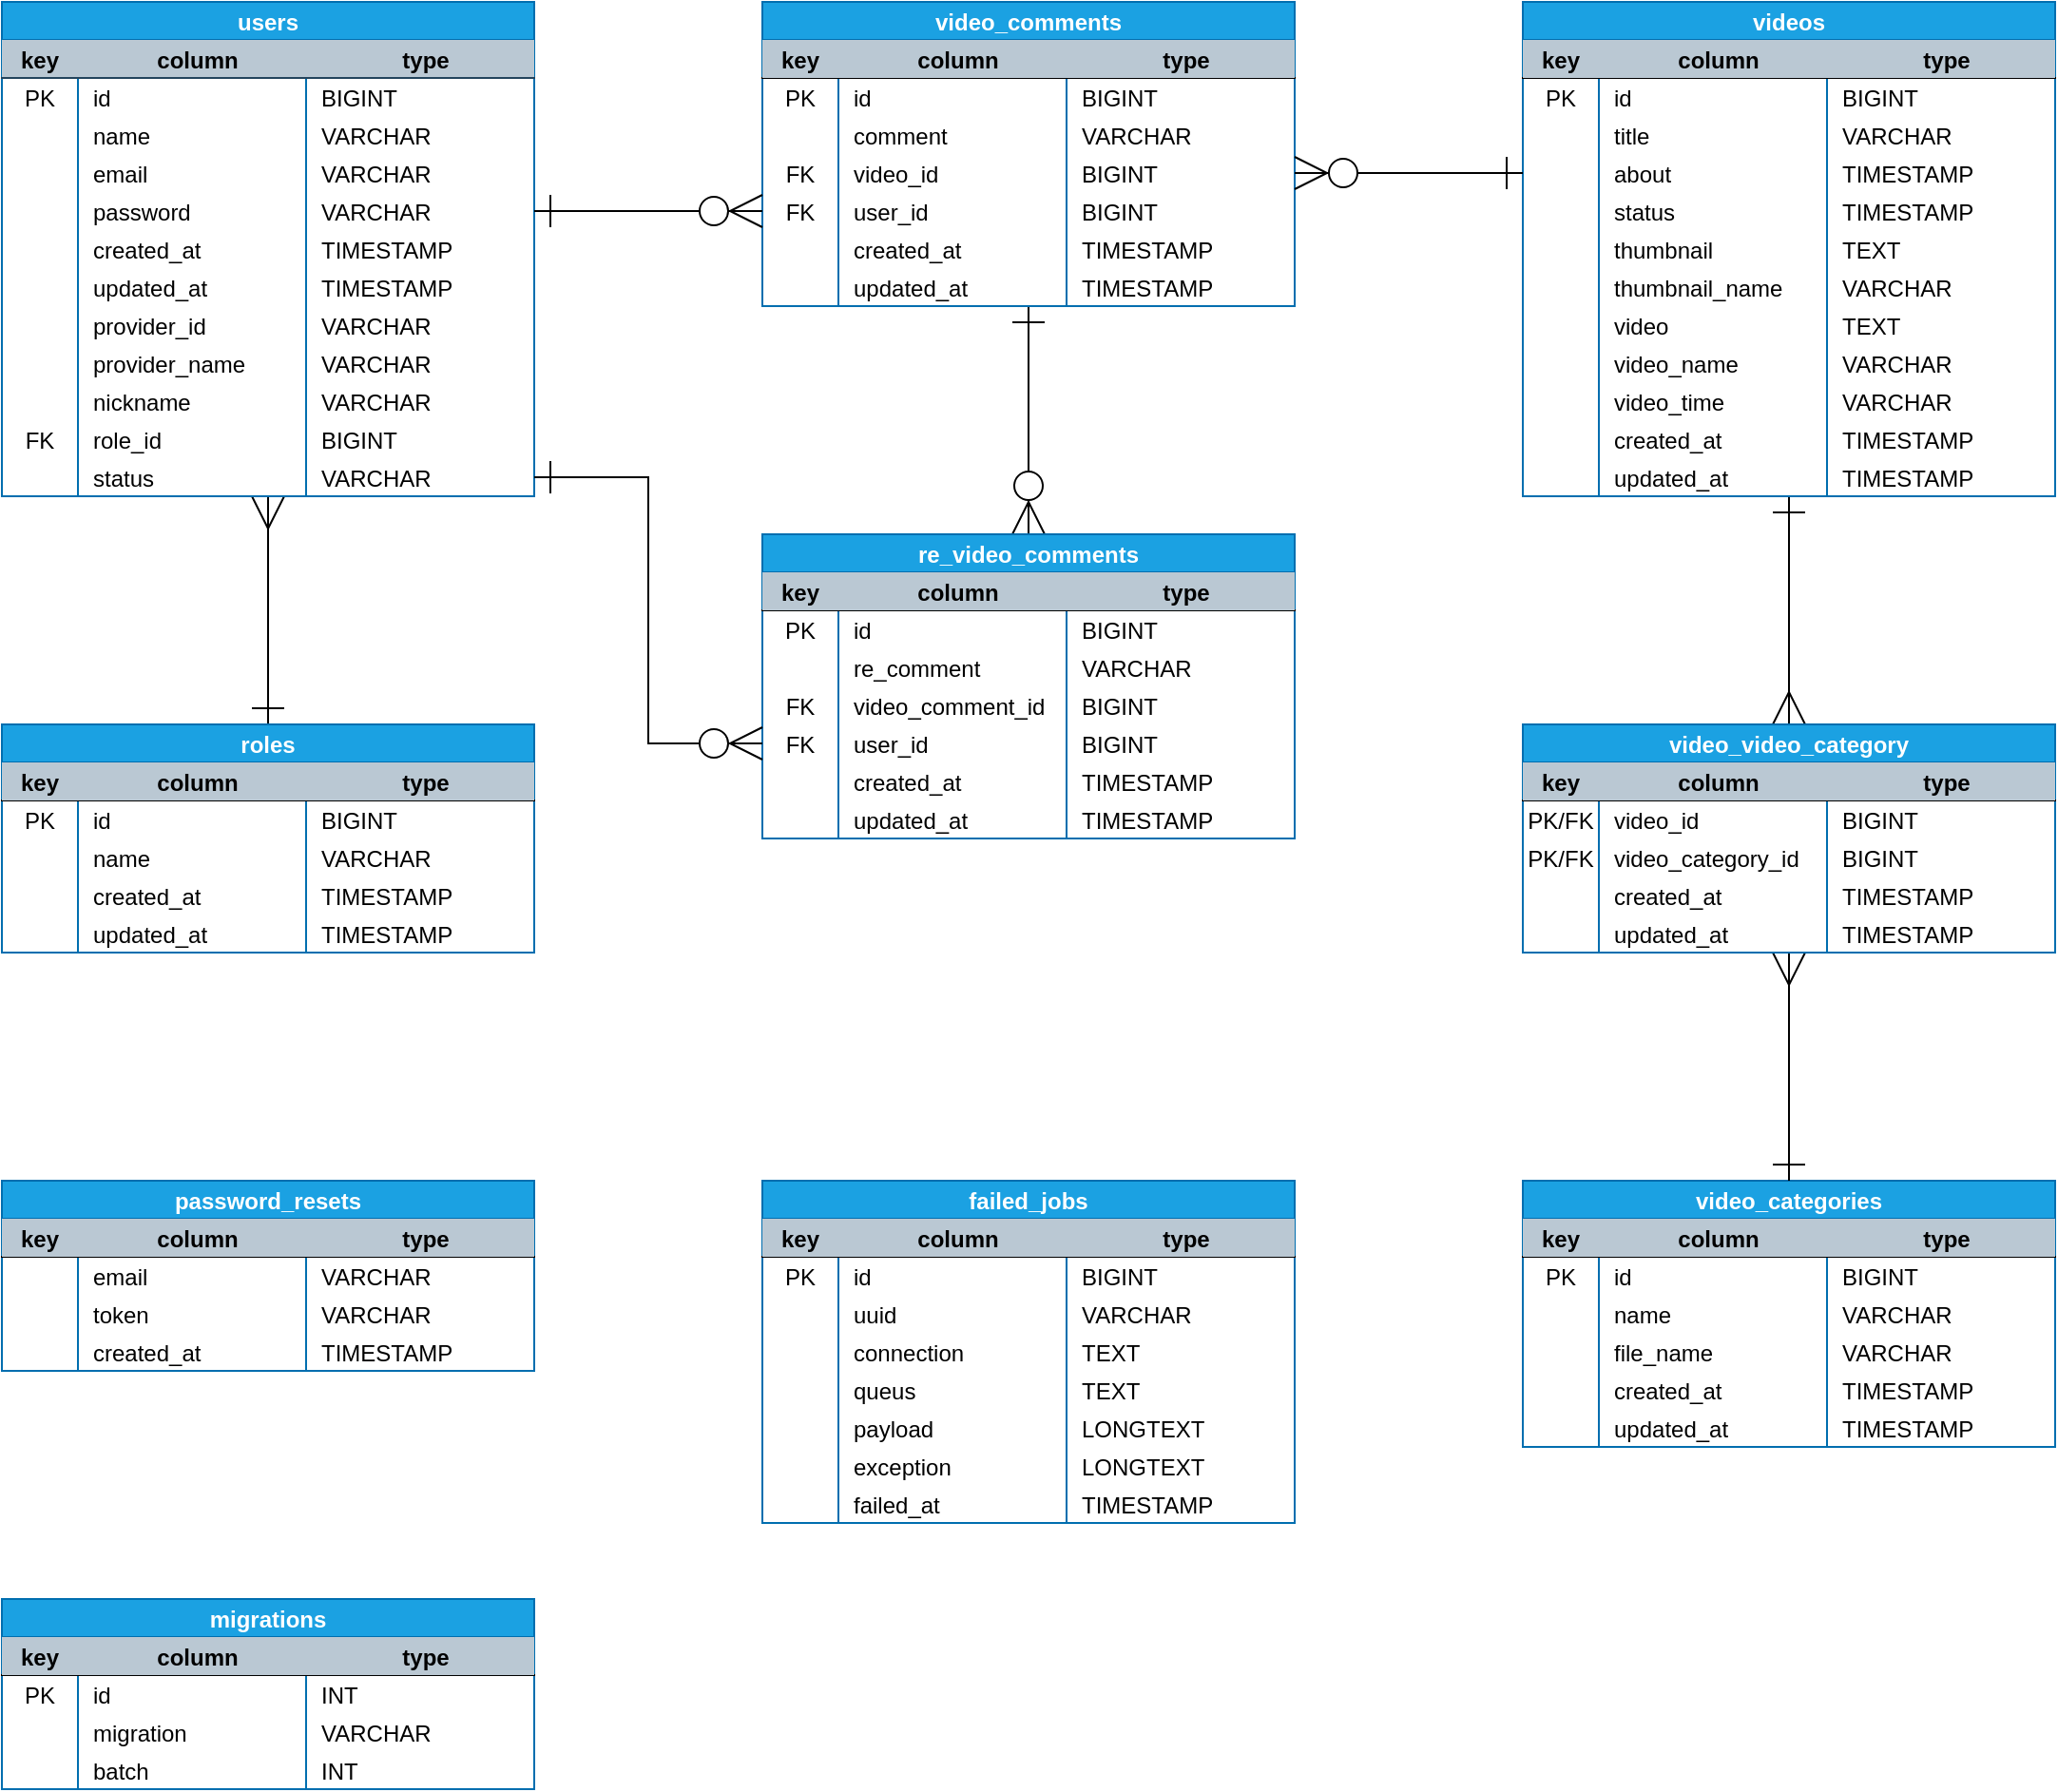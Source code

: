 <mxfile version="13.10.0" type="embed">
    <diagram id="96ka4Kran31oWpzJoLzX" name="ページ1">
        <mxGraphModel dx="790" dy="492" grid="1" gridSize="10" guides="1" tooltips="1" connect="1" arrows="1" fold="1" page="1" pageScale="1" pageWidth="850" pageHeight="1100" math="0" shadow="0">
            <root>
                <mxCell id="0"/>
                <mxCell id="1" parent="0"/>
                <mxCell id="539" style="edgeStyle=orthogonalEdgeStyle;rounded=0;orthogonalLoop=1;jettySize=auto;html=1;entryX=0.5;entryY=0;entryDx=0;entryDy=0;startSize=15;endArrow=ERone;endFill=0;startArrow=ERmany;startFill=0;endSize=15;" parent="1" source="108" target="318" edge="1">
                    <mxGeometry relative="1" as="geometry"/>
                </mxCell>
                <mxCell id="108" value="users" style="shape=table;startSize=20;container=1;collapsible=1;childLayout=tableLayout;fixedRows=1;rowLines=0;fontStyle=1;align=center;resizeLast=1;fillColor=#1ba1e2;strokeColor=#006EAF;fontColor=#ffffff;" parent="1" vertex="1">
                    <mxGeometry x="40" y="40" width="280" height="260" as="geometry"/>
                </mxCell>
                <mxCell id="301" style="shape=partialRectangle;collapsible=0;dropTarget=0;pointerEvents=0;fillColor=none;top=0;left=0;bottom=0;right=0;points=[[0,0.5],[1,0.5]];portConstraint=eastwest;" parent="108" vertex="1">
                    <mxGeometry y="20" width="280" height="20" as="geometry"/>
                </mxCell>
                <mxCell id="302" value="key" style="shape=partialRectangle;connectable=0;top=0;left=0;bottom=1;right=0;fontStyle=1;overflow=hidden;shadow=0;fillColor=#bac8d3;strokeColor=#23445d;" parent="301" vertex="1">
                    <mxGeometry width="40" height="20" as="geometry"/>
                </mxCell>
                <mxCell id="303" value="column" style="shape=partialRectangle;connectable=0;fillColor=#bac8d3;top=0;left=0;bottom=1;right=0;align=center;spacingLeft=6;fontStyle=1;overflow=hidden;strokeColor=#23445d;" parent="301" vertex="1">
                    <mxGeometry x="40" width="120" height="20" as="geometry"/>
                </mxCell>
                <mxCell id="304" value="type" style="shape=partialRectangle;connectable=0;fillColor=#bac8d3;top=0;left=0;bottom=1;right=0;align=center;spacingLeft=6;fontStyle=1;overflow=hidden;strokeColor=#23445d;" parent="301" vertex="1">
                    <mxGeometry x="160" width="120" height="20" as="geometry"/>
                </mxCell>
                <mxCell id="109" value="" style="shape=partialRectangle;collapsible=0;dropTarget=0;pointerEvents=0;fillColor=none;top=0;left=0;bottom=0;right=0;points=[[0,0.5],[1,0.5]];portConstraint=eastwest;" parent="108" vertex="1">
                    <mxGeometry y="40" width="280" height="20" as="geometry"/>
                </mxCell>
                <mxCell id="110" value="PK" style="shape=partialRectangle;connectable=0;top=0;left=0;bottom=0;right=0;fontStyle=0;overflow=hidden;shadow=0;fillColor=none;" parent="109" vertex="1">
                    <mxGeometry width="40" height="20" as="geometry"/>
                </mxCell>
                <mxCell id="111" value="id" style="shape=partialRectangle;connectable=0;fillColor=none;top=0;left=0;bottom=0;right=0;align=left;spacingLeft=6;fontStyle=0;overflow=hidden;" parent="109" vertex="1">
                    <mxGeometry x="40" width="120" height="20" as="geometry"/>
                </mxCell>
                <mxCell id="199" value="BIGINT" style="shape=partialRectangle;connectable=0;fillColor=none;top=0;left=0;bottom=0;right=0;align=left;spacingLeft=6;fontStyle=0;overflow=hidden;" parent="109" vertex="1">
                    <mxGeometry x="160" width="120" height="20" as="geometry"/>
                </mxCell>
                <mxCell id="112" value="" style="shape=partialRectangle;collapsible=0;dropTarget=0;pointerEvents=0;fillColor=none;top=0;left=0;bottom=0;right=0;points=[[0,0.5],[1,0.5]];portConstraint=eastwest;" parent="108" vertex="1">
                    <mxGeometry y="60" width="280" height="20" as="geometry"/>
                </mxCell>
                <mxCell id="113" value="" style="shape=partialRectangle;connectable=0;fillColor=none;top=0;left=0;bottom=0;right=0;editable=1;overflow=hidden;" parent="112" vertex="1">
                    <mxGeometry width="40" height="20" as="geometry"/>
                </mxCell>
                <mxCell id="114" value="name" style="shape=partialRectangle;connectable=0;fillColor=none;top=0;left=0;bottom=0;right=0;align=left;spacingLeft=6;overflow=hidden;" parent="112" vertex="1">
                    <mxGeometry x="40" width="120" height="20" as="geometry"/>
                </mxCell>
                <mxCell id="200" value="VARCHAR" style="shape=partialRectangle;connectable=0;fillColor=none;top=0;left=0;bottom=0;right=0;align=left;spacingLeft=6;overflow=hidden;" parent="112" vertex="1">
                    <mxGeometry x="160" width="120" height="20" as="geometry"/>
                </mxCell>
                <mxCell id="115" value="" style="shape=partialRectangle;collapsible=0;dropTarget=0;pointerEvents=0;fillColor=none;top=0;left=0;bottom=0;right=0;points=[[0,0.5],[1,0.5]];portConstraint=eastwest;" parent="108" vertex="1">
                    <mxGeometry y="80" width="280" height="20" as="geometry"/>
                </mxCell>
                <mxCell id="116" value="" style="shape=partialRectangle;connectable=0;fillColor=none;top=0;left=0;bottom=0;right=0;editable=1;overflow=hidden;" parent="115" vertex="1">
                    <mxGeometry width="40" height="20" as="geometry"/>
                </mxCell>
                <mxCell id="117" value="email" style="shape=partialRectangle;connectable=0;fillColor=none;top=0;left=0;bottom=0;right=0;align=left;spacingLeft=6;overflow=hidden;" parent="115" vertex="1">
                    <mxGeometry x="40" width="120" height="20" as="geometry"/>
                </mxCell>
                <mxCell id="201" value="VARCHAR" style="shape=partialRectangle;connectable=0;fillColor=none;top=0;left=0;bottom=0;right=0;align=left;spacingLeft=6;overflow=hidden;" parent="115" vertex="1">
                    <mxGeometry x="160" width="120" height="20" as="geometry"/>
                </mxCell>
                <mxCell id="190" style="shape=partialRectangle;collapsible=0;dropTarget=0;pointerEvents=0;fillColor=none;top=0;left=0;bottom=0;right=0;points=[[0,0.5],[1,0.5]];portConstraint=eastwest;" parent="108" vertex="1">
                    <mxGeometry y="100" width="280" height="20" as="geometry"/>
                </mxCell>
                <mxCell id="191" style="shape=partialRectangle;connectable=0;fillColor=none;top=0;left=0;bottom=0;right=0;editable=1;overflow=hidden;" parent="190" vertex="1">
                    <mxGeometry width="40" height="20" as="geometry"/>
                </mxCell>
                <mxCell id="192" value="password" style="shape=partialRectangle;connectable=0;fillColor=none;top=0;left=0;bottom=0;right=0;align=left;spacingLeft=6;overflow=hidden;" parent="190" vertex="1">
                    <mxGeometry x="40" width="120" height="20" as="geometry"/>
                </mxCell>
                <mxCell id="203" value="VARCHAR" style="shape=partialRectangle;connectable=0;fillColor=none;top=0;left=0;bottom=0;right=0;align=left;spacingLeft=6;overflow=hidden;" parent="190" vertex="1">
                    <mxGeometry x="160" width="120" height="20" as="geometry"/>
                </mxCell>
                <mxCell id="243" style="shape=partialRectangle;collapsible=0;dropTarget=0;pointerEvents=0;fillColor=none;top=0;left=0;bottom=0;right=0;points=[[0,0.5],[1,0.5]];portConstraint=eastwest;" parent="108" vertex="1">
                    <mxGeometry y="120" width="280" height="20" as="geometry"/>
                </mxCell>
                <mxCell id="244" style="shape=partialRectangle;connectable=0;fillColor=none;top=0;left=0;bottom=0;right=0;editable=1;overflow=hidden;" parent="243" vertex="1">
                    <mxGeometry width="40" height="20" as="geometry"/>
                </mxCell>
                <mxCell id="245" value="created_at" style="shape=partialRectangle;connectable=0;fillColor=none;top=0;left=0;bottom=0;right=0;align=left;spacingLeft=6;overflow=hidden;" parent="243" vertex="1">
                    <mxGeometry x="40" width="120" height="20" as="geometry"/>
                </mxCell>
                <mxCell id="246" value="TIMESTAMP" style="shape=partialRectangle;connectable=0;fillColor=none;top=0;left=0;bottom=0;right=0;align=left;spacingLeft=6;overflow=hidden;" parent="243" vertex="1">
                    <mxGeometry x="160" width="120" height="20" as="geometry"/>
                </mxCell>
                <mxCell id="239" style="shape=partialRectangle;collapsible=0;dropTarget=0;pointerEvents=0;fillColor=none;top=0;left=0;bottom=0;right=0;points=[[0,0.5],[1,0.5]];portConstraint=eastwest;" parent="108" vertex="1">
                    <mxGeometry y="140" width="280" height="20" as="geometry"/>
                </mxCell>
                <mxCell id="240" style="shape=partialRectangle;connectable=0;fillColor=none;top=0;left=0;bottom=0;right=0;editable=1;overflow=hidden;" parent="239" vertex="1">
                    <mxGeometry width="40" height="20" as="geometry"/>
                </mxCell>
                <mxCell id="241" value="updated_at" style="shape=partialRectangle;connectable=0;fillColor=none;top=0;left=0;bottom=0;right=0;align=left;spacingLeft=6;overflow=hidden;" parent="239" vertex="1">
                    <mxGeometry x="40" width="120" height="20" as="geometry"/>
                </mxCell>
                <mxCell id="242" value="TIMESTAMP" style="shape=partialRectangle;connectable=0;fillColor=none;top=0;left=0;bottom=0;right=0;align=left;spacingLeft=6;overflow=hidden;" parent="239" vertex="1">
                    <mxGeometry x="160" width="120" height="20" as="geometry"/>
                </mxCell>
                <mxCell id="235" style="shape=partialRectangle;collapsible=0;dropTarget=0;pointerEvents=0;fillColor=none;top=0;left=0;bottom=0;right=0;points=[[0,0.5],[1,0.5]];portConstraint=eastwest;" parent="108" vertex="1">
                    <mxGeometry y="160" width="280" height="20" as="geometry"/>
                </mxCell>
                <mxCell id="236" style="shape=partialRectangle;connectable=0;fillColor=none;top=0;left=0;bottom=0;right=0;editable=1;overflow=hidden;" parent="235" vertex="1">
                    <mxGeometry width="40" height="20" as="geometry"/>
                </mxCell>
                <mxCell id="237" value="provider_id" style="shape=partialRectangle;connectable=0;fillColor=none;top=0;left=0;bottom=0;right=0;align=left;spacingLeft=6;overflow=hidden;" parent="235" vertex="1">
                    <mxGeometry x="40" width="120" height="20" as="geometry"/>
                </mxCell>
                <mxCell id="238" value="VARCHAR" style="shape=partialRectangle;connectable=0;fillColor=none;top=0;left=0;bottom=0;right=0;align=left;spacingLeft=6;overflow=hidden;" parent="235" vertex="1">
                    <mxGeometry x="160" width="120" height="20" as="geometry"/>
                </mxCell>
                <mxCell id="231" style="shape=partialRectangle;collapsible=0;dropTarget=0;pointerEvents=0;fillColor=none;top=0;left=0;bottom=0;right=0;points=[[0,0.5],[1,0.5]];portConstraint=eastwest;" parent="108" vertex="1">
                    <mxGeometry y="180" width="280" height="20" as="geometry"/>
                </mxCell>
                <mxCell id="232" style="shape=partialRectangle;connectable=0;fillColor=none;top=0;left=0;bottom=0;right=0;editable=1;overflow=hidden;" parent="231" vertex="1">
                    <mxGeometry width="40" height="20" as="geometry"/>
                </mxCell>
                <mxCell id="233" value="provider_name" style="shape=partialRectangle;connectable=0;fillColor=none;top=0;left=0;bottom=0;right=0;align=left;spacingLeft=6;overflow=hidden;" parent="231" vertex="1">
                    <mxGeometry x="40" width="120" height="20" as="geometry"/>
                </mxCell>
                <mxCell id="234" value="VARCHAR" style="shape=partialRectangle;connectable=0;fillColor=none;top=0;left=0;bottom=0;right=0;align=left;spacingLeft=6;overflow=hidden;" parent="231" vertex="1">
                    <mxGeometry x="160" width="120" height="20" as="geometry"/>
                </mxCell>
                <mxCell id="227" style="shape=partialRectangle;collapsible=0;dropTarget=0;pointerEvents=0;fillColor=none;top=0;left=0;bottom=0;right=0;points=[[0,0.5],[1,0.5]];portConstraint=eastwest;" parent="108" vertex="1">
                    <mxGeometry y="200" width="280" height="20" as="geometry"/>
                </mxCell>
                <mxCell id="228" style="shape=partialRectangle;connectable=0;fillColor=none;top=0;left=0;bottom=0;right=0;editable=1;overflow=hidden;" parent="227" vertex="1">
                    <mxGeometry width="40" height="20" as="geometry"/>
                </mxCell>
                <mxCell id="229" value="nickname" style="shape=partialRectangle;connectable=0;fillColor=none;top=0;left=0;bottom=0;right=0;align=left;spacingLeft=6;overflow=hidden;" parent="227" vertex="1">
                    <mxGeometry x="40" width="120" height="20" as="geometry"/>
                </mxCell>
                <mxCell id="230" value="VARCHAR" style="shape=partialRectangle;connectable=0;fillColor=none;top=0;left=0;bottom=0;right=0;align=left;spacingLeft=6;overflow=hidden;" parent="227" vertex="1">
                    <mxGeometry x="160" width="120" height="20" as="geometry"/>
                </mxCell>
                <mxCell id="251" style="shape=partialRectangle;collapsible=0;dropTarget=0;pointerEvents=0;fillColor=none;top=0;left=0;bottom=0;right=0;points=[[0,0.5],[1,0.5]];portConstraint=eastwest;" parent="108" vertex="1">
                    <mxGeometry y="220" width="280" height="20" as="geometry"/>
                </mxCell>
                <mxCell id="252" value="FK" style="shape=partialRectangle;connectable=0;fillColor=none;top=0;left=0;bottom=0;right=0;editable=1;overflow=hidden;fontStyle=0" parent="251" vertex="1">
                    <mxGeometry width="40" height="20" as="geometry"/>
                </mxCell>
                <mxCell id="253" value="role_id" style="shape=partialRectangle;connectable=0;fillColor=none;top=0;left=0;bottom=0;right=0;align=left;spacingLeft=6;overflow=hidden;" parent="251" vertex="1">
                    <mxGeometry x="40" width="120" height="20" as="geometry"/>
                </mxCell>
                <mxCell id="254" value="BIGINT" style="shape=partialRectangle;connectable=0;fillColor=none;top=0;left=0;bottom=0;right=0;align=left;spacingLeft=6;overflow=hidden;" parent="251" vertex="1">
                    <mxGeometry x="160" width="120" height="20" as="geometry"/>
                </mxCell>
                <mxCell id="259" style="shape=partialRectangle;collapsible=0;dropTarget=0;pointerEvents=0;fillColor=none;top=0;left=0;bottom=0;right=0;points=[[0,0.5],[1,0.5]];portConstraint=eastwest;" parent="108" vertex="1">
                    <mxGeometry y="240" width="280" height="20" as="geometry"/>
                </mxCell>
                <mxCell id="260" style="shape=partialRectangle;connectable=0;fillColor=none;top=0;left=0;bottom=0;right=0;editable=1;overflow=hidden;" parent="259" vertex="1">
                    <mxGeometry width="40" height="20" as="geometry"/>
                </mxCell>
                <mxCell id="261" value="status" style="shape=partialRectangle;connectable=0;fillColor=none;top=0;left=0;bottom=0;right=0;align=left;spacingLeft=6;overflow=hidden;" parent="259" vertex="1">
                    <mxGeometry x="40" width="120" height="20" as="geometry"/>
                </mxCell>
                <mxCell id="262" value="VARCHAR" style="shape=partialRectangle;connectable=0;fillColor=none;top=0;left=0;bottom=0;right=0;align=left;spacingLeft=6;overflow=hidden;" parent="259" vertex="1">
                    <mxGeometry x="160" width="120" height="20" as="geometry"/>
                </mxCell>
                <mxCell id="318" value="roles" style="shape=table;startSize=20;container=1;collapsible=1;childLayout=tableLayout;fixedRows=1;rowLines=0;fontStyle=1;align=center;resizeLast=1;fillColor=#1ba1e2;strokeColor=#006EAF;fontColor=#ffffff;" parent="1" vertex="1">
                    <mxGeometry x="40" y="420" width="280" height="120" as="geometry"/>
                </mxCell>
                <mxCell id="331" style="shape=partialRectangle;collapsible=0;dropTarget=0;pointerEvents=0;fillColor=none;top=0;left=0;bottom=1;right=0;points=[[0,0.5],[1,0.5]];portConstraint=eastwest;" parent="318" vertex="1">
                    <mxGeometry y="20" width="280" height="20" as="geometry"/>
                </mxCell>
                <mxCell id="332" value="key" style="shape=partialRectangle;connectable=0;fillColor=#bac8d3;top=0;left=0;bottom=0;right=0;fontStyle=1;overflow=hidden;align=center;strokeColor=#23445d;" parent="331" vertex="1">
                    <mxGeometry width="40" height="20" as="geometry"/>
                </mxCell>
                <mxCell id="333" value="column" style="shape=partialRectangle;connectable=0;fillColor=#bac8d3;top=0;left=0;bottom=0;right=0;align=center;spacingLeft=6;fontStyle=1;overflow=hidden;strokeColor=#23445d;" parent="331" vertex="1">
                    <mxGeometry x="40" width="120" height="20" as="geometry"/>
                </mxCell>
                <mxCell id="337" value="type" style="shape=partialRectangle;connectable=0;fillColor=#bac8d3;top=0;left=0;bottom=0;right=0;align=center;spacingLeft=6;fontStyle=1;overflow=hidden;strokeColor=#23445d;" parent="331" vertex="1">
                    <mxGeometry x="160" width="120" height="20" as="geometry"/>
                </mxCell>
                <mxCell id="319" value="" style="shape=partialRectangle;collapsible=0;dropTarget=0;pointerEvents=0;fillColor=none;top=0;left=0;bottom=0;right=0;points=[[0,0.5],[1,0.5]];portConstraint=eastwest;" parent="318" vertex="1">
                    <mxGeometry y="40" width="280" height="20" as="geometry"/>
                </mxCell>
                <mxCell id="320" value="PK" style="shape=partialRectangle;connectable=0;fillColor=none;top=0;left=0;bottom=0;right=0;fontStyle=0;overflow=hidden;" parent="319" vertex="1">
                    <mxGeometry width="40" height="20" as="geometry"/>
                </mxCell>
                <mxCell id="321" value="id" style="shape=partialRectangle;connectable=0;fillColor=none;top=0;left=0;bottom=0;right=0;align=left;spacingLeft=6;fontStyle=0;overflow=hidden;" parent="319" vertex="1">
                    <mxGeometry x="40" width="120" height="20" as="geometry"/>
                </mxCell>
                <mxCell id="338" value="BIGINT" style="shape=partialRectangle;connectable=0;fillColor=none;top=0;left=0;bottom=0;right=0;align=left;spacingLeft=6;fontStyle=0;overflow=hidden;" parent="319" vertex="1">
                    <mxGeometry x="160" width="120" height="20" as="geometry"/>
                </mxCell>
                <mxCell id="322" value="" style="shape=partialRectangle;collapsible=0;dropTarget=0;pointerEvents=0;fillColor=none;top=0;left=0;bottom=0;right=0;points=[[0,0.5],[1,0.5]];portConstraint=eastwest;" parent="318" vertex="1">
                    <mxGeometry y="60" width="280" height="20" as="geometry"/>
                </mxCell>
                <mxCell id="323" value="" style="shape=partialRectangle;connectable=0;fillColor=none;top=0;left=0;bottom=0;right=0;editable=1;overflow=hidden;" parent="322" vertex="1">
                    <mxGeometry width="40" height="20" as="geometry"/>
                </mxCell>
                <mxCell id="324" value="name" style="shape=partialRectangle;connectable=0;fillColor=none;top=0;left=0;bottom=0;right=0;align=left;spacingLeft=6;overflow=hidden;" parent="322" vertex="1">
                    <mxGeometry x="40" width="120" height="20" as="geometry"/>
                </mxCell>
                <mxCell id="339" value="VARCHAR" style="shape=partialRectangle;connectable=0;fillColor=none;top=0;left=0;bottom=0;right=0;align=left;spacingLeft=6;overflow=hidden;" parent="322" vertex="1">
                    <mxGeometry x="160" width="120" height="20" as="geometry"/>
                </mxCell>
                <mxCell id="325" value="" style="shape=partialRectangle;collapsible=0;dropTarget=0;pointerEvents=0;fillColor=none;top=0;left=0;bottom=0;right=0;points=[[0,0.5],[1,0.5]];portConstraint=eastwest;" parent="318" vertex="1">
                    <mxGeometry y="80" width="280" height="20" as="geometry"/>
                </mxCell>
                <mxCell id="326" value="" style="shape=partialRectangle;connectable=0;fillColor=none;top=0;left=0;bottom=0;right=0;editable=1;overflow=hidden;" parent="325" vertex="1">
                    <mxGeometry width="40" height="20" as="geometry"/>
                </mxCell>
                <mxCell id="327" value="created_at" style="shape=partialRectangle;connectable=0;fillColor=none;top=0;left=0;bottom=0;right=0;align=left;spacingLeft=6;overflow=hidden;" parent="325" vertex="1">
                    <mxGeometry x="40" width="120" height="20" as="geometry"/>
                </mxCell>
                <mxCell id="340" value="TIMESTAMP" style="shape=partialRectangle;connectable=0;fillColor=none;top=0;left=0;bottom=0;right=0;align=left;spacingLeft=6;overflow=hidden;" parent="325" vertex="1">
                    <mxGeometry x="160" width="120" height="20" as="geometry"/>
                </mxCell>
                <mxCell id="328" value="" style="shape=partialRectangle;collapsible=0;dropTarget=0;pointerEvents=0;fillColor=none;top=0;left=0;bottom=0;right=0;points=[[0,0.5],[1,0.5]];portConstraint=eastwest;" parent="318" vertex="1">
                    <mxGeometry y="100" width="280" height="20" as="geometry"/>
                </mxCell>
                <mxCell id="329" value="" style="shape=partialRectangle;connectable=0;fillColor=none;top=0;left=0;bottom=0;right=0;editable=1;overflow=hidden;" parent="328" vertex="1">
                    <mxGeometry width="40" height="20" as="geometry"/>
                </mxCell>
                <mxCell id="330" value="updated_at" style="shape=partialRectangle;connectable=0;fillColor=none;top=0;left=0;bottom=0;right=0;align=left;spacingLeft=6;overflow=hidden;" parent="328" vertex="1">
                    <mxGeometry x="40" width="120" height="20" as="geometry"/>
                </mxCell>
                <mxCell id="341" value="TIMESTAMP" style="shape=partialRectangle;connectable=0;fillColor=none;top=0;left=0;bottom=0;right=0;align=left;spacingLeft=6;overflow=hidden;" parent="328" vertex="1">
                    <mxGeometry x="160" width="120" height="20" as="geometry"/>
                </mxCell>
                <mxCell id="800" style="edgeStyle=orthogonalEdgeStyle;rounded=0;orthogonalLoop=1;jettySize=auto;html=1;startArrow=ERmany;startFill=0;startSize=15;endArrow=ERone;endFill=0;endSize=15;exitX=0.5;exitY=0;exitDx=0;exitDy=0;" parent="1" source="660" target="540" edge="1">
                    <mxGeometry relative="1" as="geometry"/>
                </mxCell>
                <mxCell id="540" value="videos" style="shape=table;startSize=20;container=1;collapsible=1;childLayout=tableLayout;fixedRows=1;rowLines=0;fontStyle=1;align=center;resizeLast=1;fillColor=#1ba1e2;strokeColor=#006EAF;fontColor=#ffffff;" parent="1" vertex="1">
                    <mxGeometry x="840" y="40" width="280" height="260" as="geometry"/>
                </mxCell>
                <mxCell id="541" style="shape=partialRectangle;collapsible=0;dropTarget=0;pointerEvents=0;fillColor=none;top=0;left=0;bottom=1;right=0;points=[[0,0.5],[1,0.5]];portConstraint=eastwest;" parent="540" vertex="1">
                    <mxGeometry y="20" width="280" height="20" as="geometry"/>
                </mxCell>
                <mxCell id="542" value="key" style="shape=partialRectangle;connectable=0;fillColor=#bac8d3;top=0;left=0;bottom=0;right=0;fontStyle=1;overflow=hidden;align=center;strokeColor=#23445d;" parent="541" vertex="1">
                    <mxGeometry width="40" height="20" as="geometry"/>
                </mxCell>
                <mxCell id="543" value="column" style="shape=partialRectangle;connectable=0;fillColor=#bac8d3;top=0;left=0;bottom=0;right=0;align=center;spacingLeft=6;fontStyle=1;overflow=hidden;strokeColor=#23445d;" parent="541" vertex="1">
                    <mxGeometry x="40" width="120" height="20" as="geometry"/>
                </mxCell>
                <mxCell id="544" value="type" style="shape=partialRectangle;connectable=0;fillColor=#bac8d3;top=0;left=0;bottom=0;right=0;align=center;spacingLeft=6;fontStyle=1;overflow=hidden;strokeColor=#23445d;" parent="541" vertex="1">
                    <mxGeometry x="160" width="120" height="20" as="geometry"/>
                </mxCell>
                <mxCell id="545" value="" style="shape=partialRectangle;collapsible=0;dropTarget=0;pointerEvents=0;fillColor=none;top=0;left=0;bottom=0;right=0;points=[[0,0.5],[1,0.5]];portConstraint=eastwest;" parent="540" vertex="1">
                    <mxGeometry y="40" width="280" height="20" as="geometry"/>
                </mxCell>
                <mxCell id="546" value="PK" style="shape=partialRectangle;connectable=0;fillColor=none;top=0;left=0;bottom=0;right=0;fontStyle=0;overflow=hidden;" parent="545" vertex="1">
                    <mxGeometry width="40" height="20" as="geometry"/>
                </mxCell>
                <mxCell id="547" value="id" style="shape=partialRectangle;connectable=0;fillColor=none;top=0;left=0;bottom=0;right=0;align=left;spacingLeft=6;fontStyle=0;overflow=hidden;" parent="545" vertex="1">
                    <mxGeometry x="40" width="120" height="20" as="geometry"/>
                </mxCell>
                <mxCell id="548" value="BIGINT" style="shape=partialRectangle;connectable=0;fillColor=none;top=0;left=0;bottom=0;right=0;align=left;spacingLeft=6;fontStyle=0;overflow=hidden;" parent="545" vertex="1">
                    <mxGeometry x="160" width="120" height="20" as="geometry"/>
                </mxCell>
                <mxCell id="549" value="" style="shape=partialRectangle;collapsible=0;dropTarget=0;pointerEvents=0;fillColor=none;top=0;left=0;bottom=0;right=0;points=[[0,0.5],[1,0.5]];portConstraint=eastwest;" parent="540" vertex="1">
                    <mxGeometry y="60" width="280" height="20" as="geometry"/>
                </mxCell>
                <mxCell id="550" value="" style="shape=partialRectangle;connectable=0;fillColor=none;top=0;left=0;bottom=0;right=0;editable=1;overflow=hidden;" parent="549" vertex="1">
                    <mxGeometry width="40" height="20" as="geometry"/>
                </mxCell>
                <mxCell id="551" value="title" style="shape=partialRectangle;connectable=0;fillColor=none;top=0;left=0;bottom=0;right=0;align=left;spacingLeft=6;overflow=hidden;" parent="549" vertex="1">
                    <mxGeometry x="40" width="120" height="20" as="geometry"/>
                </mxCell>
                <mxCell id="552" value="VARCHAR" style="shape=partialRectangle;connectable=0;fillColor=none;top=0;left=0;bottom=0;right=0;align=left;spacingLeft=6;overflow=hidden;" parent="549" vertex="1">
                    <mxGeometry x="160" width="120" height="20" as="geometry"/>
                </mxCell>
                <mxCell id="553" value="" style="shape=partialRectangle;collapsible=0;dropTarget=0;pointerEvents=0;fillColor=none;top=0;left=0;bottom=0;right=0;points=[[0,0.5],[1,0.5]];portConstraint=eastwest;" parent="540" vertex="1">
                    <mxGeometry y="80" width="280" height="20" as="geometry"/>
                </mxCell>
                <mxCell id="554" value="" style="shape=partialRectangle;connectable=0;fillColor=none;top=0;left=0;bottom=0;right=0;editable=1;overflow=hidden;" parent="553" vertex="1">
                    <mxGeometry width="40" height="20" as="geometry"/>
                </mxCell>
                <mxCell id="555" value="about" style="shape=partialRectangle;connectable=0;fillColor=none;top=0;left=0;bottom=0;right=0;align=left;spacingLeft=6;overflow=hidden;" parent="553" vertex="1">
                    <mxGeometry x="40" width="120" height="20" as="geometry"/>
                </mxCell>
                <mxCell id="556" value="TIMESTAMP" style="shape=partialRectangle;connectable=0;fillColor=none;top=0;left=0;bottom=0;right=0;align=left;spacingLeft=6;overflow=hidden;" parent="553" vertex="1">
                    <mxGeometry x="160" width="120" height="20" as="geometry"/>
                </mxCell>
                <mxCell id="557" value="" style="shape=partialRectangle;collapsible=0;dropTarget=0;pointerEvents=0;fillColor=none;top=0;left=0;bottom=0;right=0;points=[[0,0.5],[1,0.5]];portConstraint=eastwest;" parent="540" vertex="1">
                    <mxGeometry y="100" width="280" height="20" as="geometry"/>
                </mxCell>
                <mxCell id="558" value="" style="shape=partialRectangle;connectable=0;fillColor=none;top=0;left=0;bottom=0;right=0;editable=1;overflow=hidden;" parent="557" vertex="1">
                    <mxGeometry width="40" height="20" as="geometry"/>
                </mxCell>
                <mxCell id="559" value="status" style="shape=partialRectangle;connectable=0;fillColor=none;top=0;left=0;bottom=0;right=0;align=left;spacingLeft=6;overflow=hidden;" parent="557" vertex="1">
                    <mxGeometry x="40" width="120" height="20" as="geometry"/>
                </mxCell>
                <mxCell id="560" value="TIMESTAMP" style="shape=partialRectangle;connectable=0;fillColor=none;top=0;left=0;bottom=0;right=0;align=left;spacingLeft=6;overflow=hidden;" parent="557" vertex="1">
                    <mxGeometry x="160" width="120" height="20" as="geometry"/>
                </mxCell>
                <mxCell id="565" style="shape=partialRectangle;collapsible=0;dropTarget=0;pointerEvents=0;fillColor=none;top=0;left=0;bottom=0;right=0;points=[[0,0.5],[1,0.5]];portConstraint=eastwest;" parent="540" vertex="1">
                    <mxGeometry y="120" width="280" height="20" as="geometry"/>
                </mxCell>
                <mxCell id="566" style="shape=partialRectangle;connectable=0;fillColor=none;top=0;left=0;bottom=0;right=0;editable=1;overflow=hidden;" parent="565" vertex="1">
                    <mxGeometry width="40" height="20" as="geometry"/>
                </mxCell>
                <mxCell id="567" value="thumbnail" style="shape=partialRectangle;connectable=0;fillColor=none;top=0;left=0;bottom=0;right=0;align=left;spacingLeft=6;overflow=hidden;" parent="565" vertex="1">
                    <mxGeometry x="40" width="120" height="20" as="geometry"/>
                </mxCell>
                <mxCell id="568" value="TEXT" style="shape=partialRectangle;connectable=0;fillColor=none;top=0;left=0;bottom=0;right=0;align=left;spacingLeft=6;overflow=hidden;" parent="565" vertex="1">
                    <mxGeometry x="160" width="120" height="20" as="geometry"/>
                </mxCell>
                <mxCell id="569" style="shape=partialRectangle;collapsible=0;dropTarget=0;pointerEvents=0;fillColor=none;top=0;left=0;bottom=0;right=0;points=[[0,0.5],[1,0.5]];portConstraint=eastwest;" parent="540" vertex="1">
                    <mxGeometry y="140" width="280" height="20" as="geometry"/>
                </mxCell>
                <mxCell id="570" style="shape=partialRectangle;connectable=0;fillColor=none;top=0;left=0;bottom=0;right=0;editable=1;overflow=hidden;" parent="569" vertex="1">
                    <mxGeometry width="40" height="20" as="geometry"/>
                </mxCell>
                <mxCell id="571" value="thumbnail_name" style="shape=partialRectangle;connectable=0;fillColor=none;top=0;left=0;bottom=0;right=0;align=left;spacingLeft=6;overflow=hidden;" parent="569" vertex="1">
                    <mxGeometry x="40" width="120" height="20" as="geometry"/>
                </mxCell>
                <mxCell id="572" value="VARCHAR" style="shape=partialRectangle;connectable=0;fillColor=none;top=0;left=0;bottom=0;right=0;align=left;spacingLeft=6;overflow=hidden;" parent="569" vertex="1">
                    <mxGeometry x="160" width="120" height="20" as="geometry"/>
                </mxCell>
                <mxCell id="573" style="shape=partialRectangle;collapsible=0;dropTarget=0;pointerEvents=0;fillColor=none;top=0;left=0;bottom=0;right=0;points=[[0,0.5],[1,0.5]];portConstraint=eastwest;" parent="540" vertex="1">
                    <mxGeometry y="160" width="280" height="20" as="geometry"/>
                </mxCell>
                <mxCell id="574" style="shape=partialRectangle;connectable=0;fillColor=none;top=0;left=0;bottom=0;right=0;editable=1;overflow=hidden;" parent="573" vertex="1">
                    <mxGeometry width="40" height="20" as="geometry"/>
                </mxCell>
                <mxCell id="575" value="video" style="shape=partialRectangle;connectable=0;fillColor=none;top=0;left=0;bottom=0;right=0;align=left;spacingLeft=6;overflow=hidden;" parent="573" vertex="1">
                    <mxGeometry x="40" width="120" height="20" as="geometry"/>
                </mxCell>
                <mxCell id="576" value="TEXT" style="shape=partialRectangle;connectable=0;fillColor=none;top=0;left=0;bottom=0;right=0;align=left;spacingLeft=6;overflow=hidden;" parent="573" vertex="1">
                    <mxGeometry x="160" width="120" height="20" as="geometry"/>
                </mxCell>
                <mxCell id="577" style="shape=partialRectangle;collapsible=0;dropTarget=0;pointerEvents=0;fillColor=none;top=0;left=0;bottom=0;right=0;points=[[0,0.5],[1,0.5]];portConstraint=eastwest;" parent="540" vertex="1">
                    <mxGeometry y="180" width="280" height="20" as="geometry"/>
                </mxCell>
                <mxCell id="578" style="shape=partialRectangle;connectable=0;fillColor=none;top=0;left=0;bottom=0;right=0;editable=1;overflow=hidden;" parent="577" vertex="1">
                    <mxGeometry width="40" height="20" as="geometry"/>
                </mxCell>
                <mxCell id="579" value="video_name" style="shape=partialRectangle;connectable=0;fillColor=none;top=0;left=0;bottom=0;right=0;align=left;spacingLeft=6;overflow=hidden;" parent="577" vertex="1">
                    <mxGeometry x="40" width="120" height="20" as="geometry"/>
                </mxCell>
                <mxCell id="580" value="VARCHAR" style="shape=partialRectangle;connectable=0;fillColor=none;top=0;left=0;bottom=0;right=0;align=left;spacingLeft=6;overflow=hidden;" parent="577" vertex="1">
                    <mxGeometry x="160" width="120" height="20" as="geometry"/>
                </mxCell>
                <mxCell id="581" style="shape=partialRectangle;collapsible=0;dropTarget=0;pointerEvents=0;fillColor=none;top=0;left=0;bottom=0;right=0;points=[[0,0.5],[1,0.5]];portConstraint=eastwest;" parent="540" vertex="1">
                    <mxGeometry y="200" width="280" height="20" as="geometry"/>
                </mxCell>
                <mxCell id="582" style="shape=partialRectangle;connectable=0;fillColor=none;top=0;left=0;bottom=0;right=0;editable=1;overflow=hidden;" parent="581" vertex="1">
                    <mxGeometry width="40" height="20" as="geometry"/>
                </mxCell>
                <mxCell id="583" value="video_time" style="shape=partialRectangle;connectable=0;fillColor=none;top=0;left=0;bottom=0;right=0;align=left;spacingLeft=6;overflow=hidden;" parent="581" vertex="1">
                    <mxGeometry x="40" width="120" height="20" as="geometry"/>
                </mxCell>
                <mxCell id="584" value="VARCHAR" style="shape=partialRectangle;connectable=0;fillColor=none;top=0;left=0;bottom=0;right=0;align=left;spacingLeft=6;overflow=hidden;" parent="581" vertex="1">
                    <mxGeometry x="160" width="120" height="20" as="geometry"/>
                </mxCell>
                <mxCell id="585" style="shape=partialRectangle;collapsible=0;dropTarget=0;pointerEvents=0;fillColor=none;top=0;left=0;bottom=0;right=0;points=[[0,0.5],[1,0.5]];portConstraint=eastwest;" parent="540" vertex="1">
                    <mxGeometry y="220" width="280" height="20" as="geometry"/>
                </mxCell>
                <mxCell id="586" style="shape=partialRectangle;connectable=0;fillColor=none;top=0;left=0;bottom=0;right=0;editable=1;overflow=hidden;" parent="585" vertex="1">
                    <mxGeometry width="40" height="20" as="geometry"/>
                </mxCell>
                <mxCell id="587" value="created_at" style="shape=partialRectangle;connectable=0;fillColor=none;top=0;left=0;bottom=0;right=0;align=left;spacingLeft=6;overflow=hidden;" parent="585" vertex="1">
                    <mxGeometry x="40" width="120" height="20" as="geometry"/>
                </mxCell>
                <mxCell id="588" value="TIMESTAMP" style="shape=partialRectangle;connectable=0;fillColor=none;top=0;left=0;bottom=0;right=0;align=left;spacingLeft=6;overflow=hidden;" parent="585" vertex="1">
                    <mxGeometry x="160" width="120" height="20" as="geometry"/>
                </mxCell>
                <mxCell id="589" style="shape=partialRectangle;collapsible=0;dropTarget=0;pointerEvents=0;fillColor=none;top=0;left=0;bottom=0;right=0;points=[[0,0.5],[1,0.5]];portConstraint=eastwest;" parent="540" vertex="1">
                    <mxGeometry y="240" width="280" height="20" as="geometry"/>
                </mxCell>
                <mxCell id="590" style="shape=partialRectangle;connectable=0;fillColor=none;top=0;left=0;bottom=0;right=0;editable=1;overflow=hidden;" parent="589" vertex="1">
                    <mxGeometry width="40" height="20" as="geometry"/>
                </mxCell>
                <mxCell id="591" value="updated_at" style="shape=partialRectangle;connectable=0;fillColor=none;top=0;left=0;bottom=0;right=0;align=left;spacingLeft=6;overflow=hidden;" parent="589" vertex="1">
                    <mxGeometry x="40" width="120" height="20" as="geometry"/>
                </mxCell>
                <mxCell id="592" value="TIMESTAMP" style="shape=partialRectangle;connectable=0;fillColor=none;top=0;left=0;bottom=0;right=0;align=left;spacingLeft=6;overflow=hidden;" parent="589" vertex="1">
                    <mxGeometry x="160" width="120" height="20" as="geometry"/>
                </mxCell>
                <mxCell id="610" value="video_categories" style="shape=table;startSize=20;container=1;collapsible=1;childLayout=tableLayout;fixedRows=1;rowLines=0;fontStyle=1;align=center;resizeLast=1;fillColor=#1ba1e2;strokeColor=#006EAF;fontColor=#ffffff;" parent="1" vertex="1">
                    <mxGeometry x="840" y="660" width="280" height="140" as="geometry"/>
                </mxCell>
                <mxCell id="611" style="shape=partialRectangle;collapsible=0;dropTarget=0;pointerEvents=0;fillColor=none;top=0;left=0;bottom=1;right=0;points=[[0,0.5],[1,0.5]];portConstraint=eastwest;" parent="610" vertex="1">
                    <mxGeometry y="20" width="280" height="20" as="geometry"/>
                </mxCell>
                <mxCell id="612" value="key" style="shape=partialRectangle;connectable=0;fillColor=#bac8d3;top=0;left=0;bottom=0;right=0;fontStyle=1;overflow=hidden;align=center;strokeColor=#23445d;" parent="611" vertex="1">
                    <mxGeometry width="40" height="20" as="geometry"/>
                </mxCell>
                <mxCell id="613" value="column" style="shape=partialRectangle;connectable=0;fillColor=#bac8d3;top=0;left=0;bottom=0;right=0;align=center;spacingLeft=6;fontStyle=1;overflow=hidden;strokeColor=#23445d;" parent="611" vertex="1">
                    <mxGeometry x="40" width="120" height="20" as="geometry"/>
                </mxCell>
                <mxCell id="614" value="type" style="shape=partialRectangle;connectable=0;fillColor=#bac8d3;top=0;left=0;bottom=0;right=0;align=center;spacingLeft=6;fontStyle=1;overflow=hidden;strokeColor=#23445d;" parent="611" vertex="1">
                    <mxGeometry x="160" width="120" height="20" as="geometry"/>
                </mxCell>
                <mxCell id="615" value="" style="shape=partialRectangle;collapsible=0;dropTarget=0;pointerEvents=0;fillColor=none;top=0;left=0;bottom=0;right=0;points=[[0,0.5],[1,0.5]];portConstraint=eastwest;" parent="610" vertex="1">
                    <mxGeometry y="40" width="280" height="20" as="geometry"/>
                </mxCell>
                <mxCell id="616" value="PK" style="shape=partialRectangle;connectable=0;fillColor=none;top=0;left=0;bottom=0;right=0;fontStyle=0;overflow=hidden;" parent="615" vertex="1">
                    <mxGeometry width="40" height="20" as="geometry"/>
                </mxCell>
                <mxCell id="617" value="id" style="shape=partialRectangle;connectable=0;fillColor=none;top=0;left=0;bottom=0;right=0;align=left;spacingLeft=6;fontStyle=0;overflow=hidden;" parent="615" vertex="1">
                    <mxGeometry x="40" width="120" height="20" as="geometry"/>
                </mxCell>
                <mxCell id="618" value="BIGINT" style="shape=partialRectangle;connectable=0;fillColor=none;top=0;left=0;bottom=0;right=0;align=left;spacingLeft=6;fontStyle=0;overflow=hidden;" parent="615" vertex="1">
                    <mxGeometry x="160" width="120" height="20" as="geometry"/>
                </mxCell>
                <mxCell id="619" value="" style="shape=partialRectangle;collapsible=0;dropTarget=0;pointerEvents=0;fillColor=none;top=0;left=0;bottom=0;right=0;points=[[0,0.5],[1,0.5]];portConstraint=eastwest;" parent="610" vertex="1">
                    <mxGeometry y="60" width="280" height="20" as="geometry"/>
                </mxCell>
                <mxCell id="620" value="" style="shape=partialRectangle;connectable=0;fillColor=none;top=0;left=0;bottom=0;right=0;editable=1;overflow=hidden;" parent="619" vertex="1">
                    <mxGeometry width="40" height="20" as="geometry"/>
                </mxCell>
                <mxCell id="621" value="name" style="shape=partialRectangle;connectable=0;fillColor=none;top=0;left=0;bottom=0;right=0;align=left;spacingLeft=6;overflow=hidden;" parent="619" vertex="1">
                    <mxGeometry x="40" width="120" height="20" as="geometry"/>
                </mxCell>
                <mxCell id="622" value="VARCHAR" style="shape=partialRectangle;connectable=0;fillColor=none;top=0;left=0;bottom=0;right=0;align=left;spacingLeft=6;overflow=hidden;" parent="619" vertex="1">
                    <mxGeometry x="160" width="120" height="20" as="geometry"/>
                </mxCell>
                <mxCell id="656" style="shape=partialRectangle;collapsible=0;dropTarget=0;pointerEvents=0;fillColor=none;top=0;left=0;bottom=0;right=0;points=[[0,0.5],[1,0.5]];portConstraint=eastwest;" parent="610" vertex="1">
                    <mxGeometry y="80" width="280" height="20" as="geometry"/>
                </mxCell>
                <mxCell id="657" style="shape=partialRectangle;connectable=0;fillColor=none;top=0;left=0;bottom=0;right=0;editable=1;overflow=hidden;" parent="656" vertex="1">
                    <mxGeometry width="40" height="20" as="geometry"/>
                </mxCell>
                <mxCell id="658" value="file_name" style="shape=partialRectangle;connectable=0;fillColor=none;top=0;left=0;bottom=0;right=0;align=left;spacingLeft=6;overflow=hidden;" parent="656" vertex="1">
                    <mxGeometry x="40" width="120" height="20" as="geometry"/>
                </mxCell>
                <mxCell id="659" value="VARCHAR" style="shape=partialRectangle;connectable=0;fillColor=none;top=0;left=0;bottom=0;right=0;align=left;spacingLeft=6;overflow=hidden;" parent="656" vertex="1">
                    <mxGeometry x="160" width="120" height="20" as="geometry"/>
                </mxCell>
                <mxCell id="623" value="" style="shape=partialRectangle;collapsible=0;dropTarget=0;pointerEvents=0;fillColor=none;top=0;left=0;bottom=0;right=0;points=[[0,0.5],[1,0.5]];portConstraint=eastwest;" parent="610" vertex="1">
                    <mxGeometry y="100" width="280" height="20" as="geometry"/>
                </mxCell>
                <mxCell id="624" value="" style="shape=partialRectangle;connectable=0;fillColor=none;top=0;left=0;bottom=0;right=0;editable=1;overflow=hidden;" parent="623" vertex="1">
                    <mxGeometry width="40" height="20" as="geometry"/>
                </mxCell>
                <mxCell id="625" value="created_at" style="shape=partialRectangle;connectable=0;fillColor=none;top=0;left=0;bottom=0;right=0;align=left;spacingLeft=6;overflow=hidden;" parent="623" vertex="1">
                    <mxGeometry x="40" width="120" height="20" as="geometry"/>
                </mxCell>
                <mxCell id="626" value="TIMESTAMP" style="shape=partialRectangle;connectable=0;fillColor=none;top=0;left=0;bottom=0;right=0;align=left;spacingLeft=6;overflow=hidden;" parent="623" vertex="1">
                    <mxGeometry x="160" width="120" height="20" as="geometry"/>
                </mxCell>
                <mxCell id="627" value="" style="shape=partialRectangle;collapsible=0;dropTarget=0;pointerEvents=0;fillColor=none;top=0;left=0;bottom=0;right=0;points=[[0,0.5],[1,0.5]];portConstraint=eastwest;" parent="610" vertex="1">
                    <mxGeometry y="120" width="280" height="20" as="geometry"/>
                </mxCell>
                <mxCell id="628" value="" style="shape=partialRectangle;connectable=0;fillColor=none;top=0;left=0;bottom=0;right=0;editable=1;overflow=hidden;" parent="627" vertex="1">
                    <mxGeometry width="40" height="20" as="geometry"/>
                </mxCell>
                <mxCell id="629" value="updated_at" style="shape=partialRectangle;connectable=0;fillColor=none;top=0;left=0;bottom=0;right=0;align=left;spacingLeft=6;overflow=hidden;" parent="627" vertex="1">
                    <mxGeometry x="40" width="120" height="20" as="geometry"/>
                </mxCell>
                <mxCell id="630" value="TIMESTAMP" style="shape=partialRectangle;connectable=0;fillColor=none;top=0;left=0;bottom=0;right=0;align=left;spacingLeft=6;overflow=hidden;" parent="627" vertex="1">
                    <mxGeometry x="160" width="120" height="20" as="geometry"/>
                </mxCell>
                <mxCell id="801" style="edgeStyle=orthogonalEdgeStyle;rounded=0;orthogonalLoop=1;jettySize=auto;html=1;startArrow=ERmany;startFill=0;startSize=15;endArrow=ERone;endFill=0;endSize=15;entryX=0.5;entryY=0;entryDx=0;entryDy=0;" parent="1" source="660" target="610" edge="1">
                    <mxGeometry relative="1" as="geometry">
                        <mxPoint x="980" y="650.0" as="targetPoint"/>
                    </mxGeometry>
                </mxCell>
                <mxCell id="660" value="video_video_category" style="shape=table;startSize=20;container=1;collapsible=1;childLayout=tableLayout;fixedRows=1;rowLines=0;fontStyle=1;align=center;resizeLast=1;fillColor=#1ba1e2;strokeColor=#006EAF;fontColor=#ffffff;" parent="1" vertex="1">
                    <mxGeometry x="840" y="420" width="280" height="120" as="geometry"/>
                </mxCell>
                <mxCell id="661" style="shape=partialRectangle;collapsible=0;dropTarget=0;pointerEvents=0;fillColor=none;top=0;left=0;bottom=1;right=0;points=[[0,0.5],[1,0.5]];portConstraint=eastwest;" parent="660" vertex="1">
                    <mxGeometry y="20" width="280" height="20" as="geometry"/>
                </mxCell>
                <mxCell id="662" value="key" style="shape=partialRectangle;connectable=0;fillColor=#bac8d3;top=0;left=0;bottom=0;right=0;fontStyle=1;overflow=hidden;align=center;strokeColor=#23445d;" parent="661" vertex="1">
                    <mxGeometry width="40" height="20" as="geometry"/>
                </mxCell>
                <mxCell id="663" value="column" style="shape=partialRectangle;connectable=0;fillColor=#bac8d3;top=0;left=0;bottom=0;right=0;align=center;spacingLeft=6;fontStyle=1;overflow=hidden;strokeColor=#23445d;" parent="661" vertex="1">
                    <mxGeometry x="40" width="120" height="20" as="geometry"/>
                </mxCell>
                <mxCell id="664" value="type" style="shape=partialRectangle;connectable=0;fillColor=#bac8d3;top=0;left=0;bottom=0;right=0;align=center;spacingLeft=6;fontStyle=1;overflow=hidden;strokeColor=#23445d;" parent="661" vertex="1">
                    <mxGeometry x="160" width="120" height="20" as="geometry"/>
                </mxCell>
                <mxCell id="665" value="" style="shape=partialRectangle;collapsible=0;dropTarget=0;pointerEvents=0;fillColor=none;top=0;left=0;bottom=0;right=0;points=[[0,0.5],[1,0.5]];portConstraint=eastwest;" parent="660" vertex="1">
                    <mxGeometry y="40" width="280" height="20" as="geometry"/>
                </mxCell>
                <mxCell id="666" value="PK/FK" style="shape=partialRectangle;connectable=0;fillColor=none;top=0;left=0;bottom=0;right=0;fontStyle=0;overflow=hidden;" parent="665" vertex="1">
                    <mxGeometry width="40" height="20" as="geometry"/>
                </mxCell>
                <mxCell id="667" value="video_id" style="shape=partialRectangle;connectable=0;fillColor=none;top=0;left=0;bottom=0;right=0;align=left;spacingLeft=6;fontStyle=0;overflow=hidden;" parent="665" vertex="1">
                    <mxGeometry x="40" width="120" height="20" as="geometry"/>
                </mxCell>
                <mxCell id="668" value="BIGINT" style="shape=partialRectangle;connectable=0;fillColor=none;top=0;left=0;bottom=0;right=0;align=left;spacingLeft=6;fontStyle=0;overflow=hidden;" parent="665" vertex="1">
                    <mxGeometry x="160" width="120" height="20" as="geometry"/>
                </mxCell>
                <mxCell id="669" value="" style="shape=partialRectangle;collapsible=0;dropTarget=0;pointerEvents=0;fillColor=none;top=0;left=0;bottom=0;right=0;points=[[0,0.5],[1,0.5]];portConstraint=eastwest;" parent="660" vertex="1">
                    <mxGeometry y="60" width="280" height="20" as="geometry"/>
                </mxCell>
                <mxCell id="670" value="PK/FK" style="shape=partialRectangle;connectable=0;fillColor=none;top=0;left=0;bottom=0;right=0;editable=1;overflow=hidden;fontStyle=0" parent="669" vertex="1">
                    <mxGeometry width="40" height="20" as="geometry"/>
                </mxCell>
                <mxCell id="671" value="video_category_id" style="shape=partialRectangle;connectable=0;fillColor=none;top=0;left=0;bottom=0;right=0;align=left;spacingLeft=6;overflow=hidden;" parent="669" vertex="1">
                    <mxGeometry x="40" width="120" height="20" as="geometry"/>
                </mxCell>
                <mxCell id="672" value="BIGINT" style="shape=partialRectangle;connectable=0;fillColor=none;top=0;left=0;bottom=0;right=0;align=left;spacingLeft=6;overflow=hidden;" parent="669" vertex="1">
                    <mxGeometry x="160" width="120" height="20" as="geometry"/>
                </mxCell>
                <mxCell id="673" value="" style="shape=partialRectangle;collapsible=0;dropTarget=0;pointerEvents=0;fillColor=none;top=0;left=0;bottom=0;right=0;points=[[0,0.5],[1,0.5]];portConstraint=eastwest;" parent="660" vertex="1">
                    <mxGeometry y="80" width="280" height="20" as="geometry"/>
                </mxCell>
                <mxCell id="674" value="" style="shape=partialRectangle;connectable=0;fillColor=none;top=0;left=0;bottom=0;right=0;editable=1;overflow=hidden;" parent="673" vertex="1">
                    <mxGeometry width="40" height="20" as="geometry"/>
                </mxCell>
                <mxCell id="675" value="created_at" style="shape=partialRectangle;connectable=0;fillColor=none;top=0;left=0;bottom=0;right=0;align=left;spacingLeft=6;overflow=hidden;" parent="673" vertex="1">
                    <mxGeometry x="40" width="120" height="20" as="geometry"/>
                </mxCell>
                <mxCell id="676" value="TIMESTAMP" style="shape=partialRectangle;connectable=0;fillColor=none;top=0;left=0;bottom=0;right=0;align=left;spacingLeft=6;overflow=hidden;" parent="673" vertex="1">
                    <mxGeometry x="160" width="120" height="20" as="geometry"/>
                </mxCell>
                <mxCell id="677" value="" style="shape=partialRectangle;collapsible=0;dropTarget=0;pointerEvents=0;fillColor=none;top=0;left=0;bottom=0;right=0;points=[[0,0.5],[1,0.5]];portConstraint=eastwest;" parent="660" vertex="1">
                    <mxGeometry y="100" width="280" height="20" as="geometry"/>
                </mxCell>
                <mxCell id="678" value="" style="shape=partialRectangle;connectable=0;fillColor=none;top=0;left=0;bottom=0;right=0;editable=1;overflow=hidden;" parent="677" vertex="1">
                    <mxGeometry width="40" height="20" as="geometry"/>
                </mxCell>
                <mxCell id="679" value="updated_at" style="shape=partialRectangle;connectable=0;fillColor=none;top=0;left=0;bottom=0;right=0;align=left;spacingLeft=6;overflow=hidden;" parent="677" vertex="1">
                    <mxGeometry x="40" width="120" height="20" as="geometry"/>
                </mxCell>
                <mxCell id="680" value="TIMESTAMP" style="shape=partialRectangle;connectable=0;fillColor=none;top=0;left=0;bottom=0;right=0;align=left;spacingLeft=6;overflow=hidden;" parent="677" vertex="1">
                    <mxGeometry x="160" width="120" height="20" as="geometry"/>
                </mxCell>
                <mxCell id="799" style="edgeStyle=orthogonalEdgeStyle;rounded=0;orthogonalLoop=1;jettySize=auto;html=1;startArrow=ERzeroToMany;startFill=1;startSize=15;endArrow=ERone;endFill=0;endSize=15;exitX=0.5;exitY=0;exitDx=0;exitDy=0;" parent="1" source="714" target="681" edge="1">
                    <mxGeometry relative="1" as="geometry"/>
                </mxCell>
                <mxCell id="681" value="video_comments" style="shape=table;startSize=20;container=1;collapsible=1;childLayout=tableLayout;fixedRows=1;rowLines=0;fontStyle=1;align=center;resizeLast=1;fillColor=#1ba1e2;strokeColor=#006EAF;fontColor=#ffffff;" parent="1" vertex="1">
                    <mxGeometry x="440" y="40" width="280" height="160" as="geometry"/>
                </mxCell>
                <mxCell id="682" style="shape=partialRectangle;collapsible=0;dropTarget=0;pointerEvents=0;fillColor=none;top=0;left=0;bottom=1;right=0;points=[[0,0.5],[1,0.5]];portConstraint=eastwest;" parent="681" vertex="1">
                    <mxGeometry y="20" width="280" height="20" as="geometry"/>
                </mxCell>
                <mxCell id="683" value="key" style="shape=partialRectangle;connectable=0;fillColor=#bac8d3;top=0;left=0;bottom=0;right=0;fontStyle=1;overflow=hidden;align=center;strokeColor=#23445d;" parent="682" vertex="1">
                    <mxGeometry width="40" height="20" as="geometry"/>
                </mxCell>
                <mxCell id="684" value="column" style="shape=partialRectangle;connectable=0;fillColor=#bac8d3;top=0;left=0;bottom=0;right=0;align=center;spacingLeft=6;fontStyle=1;overflow=hidden;strokeColor=#23445d;" parent="682" vertex="1">
                    <mxGeometry x="40" width="120" height="20" as="geometry"/>
                </mxCell>
                <mxCell id="685" value="type" style="shape=partialRectangle;connectable=0;fillColor=#bac8d3;top=0;left=0;bottom=0;right=0;align=center;spacingLeft=6;fontStyle=1;overflow=hidden;strokeColor=#23445d;" parent="682" vertex="1">
                    <mxGeometry x="160" width="120" height="20" as="geometry"/>
                </mxCell>
                <mxCell id="686" value="" style="shape=partialRectangle;collapsible=0;dropTarget=0;pointerEvents=0;fillColor=none;top=0;left=0;bottom=0;right=0;points=[[0,0.5],[1,0.5]];portConstraint=eastwest;" parent="681" vertex="1">
                    <mxGeometry y="40" width="280" height="20" as="geometry"/>
                </mxCell>
                <mxCell id="687" value="PK" style="shape=partialRectangle;connectable=0;fillColor=none;top=0;left=0;bottom=0;right=0;fontStyle=0;overflow=hidden;" parent="686" vertex="1">
                    <mxGeometry width="40" height="20" as="geometry"/>
                </mxCell>
                <mxCell id="688" value="id" style="shape=partialRectangle;connectable=0;fillColor=none;top=0;left=0;bottom=0;right=0;align=left;spacingLeft=6;fontStyle=0;overflow=hidden;" parent="686" vertex="1">
                    <mxGeometry x="40" width="120" height="20" as="geometry"/>
                </mxCell>
                <mxCell id="689" value="BIGINT" style="shape=partialRectangle;connectable=0;fillColor=none;top=0;left=0;bottom=0;right=0;align=left;spacingLeft=6;fontStyle=0;overflow=hidden;" parent="686" vertex="1">
                    <mxGeometry x="160" width="120" height="20" as="geometry"/>
                </mxCell>
                <mxCell id="690" value="" style="shape=partialRectangle;collapsible=0;dropTarget=0;pointerEvents=0;fillColor=none;top=0;left=0;bottom=0;right=0;points=[[0,0.5],[1,0.5]];portConstraint=eastwest;" parent="681" vertex="1">
                    <mxGeometry y="60" width="280" height="20" as="geometry"/>
                </mxCell>
                <mxCell id="691" value="" style="shape=partialRectangle;connectable=0;fillColor=none;top=0;left=0;bottom=0;right=0;editable=1;overflow=hidden;" parent="690" vertex="1">
                    <mxGeometry width="40" height="20" as="geometry"/>
                </mxCell>
                <mxCell id="692" value="comment" style="shape=partialRectangle;connectable=0;fillColor=none;top=0;left=0;bottom=0;right=0;align=left;spacingLeft=6;overflow=hidden;" parent="690" vertex="1">
                    <mxGeometry x="40" width="120" height="20" as="geometry"/>
                </mxCell>
                <mxCell id="693" value="VARCHAR" style="shape=partialRectangle;connectable=0;fillColor=none;top=0;left=0;bottom=0;right=0;align=left;spacingLeft=6;overflow=hidden;" parent="690" vertex="1">
                    <mxGeometry x="160" width="120" height="20" as="geometry"/>
                </mxCell>
                <mxCell id="706" style="shape=partialRectangle;collapsible=0;dropTarget=0;pointerEvents=0;fillColor=none;top=0;left=0;bottom=0;right=0;points=[[0,0.5],[1,0.5]];portConstraint=eastwest;" parent="681" vertex="1">
                    <mxGeometry y="80" width="280" height="20" as="geometry"/>
                </mxCell>
                <mxCell id="707" value="FK" style="shape=partialRectangle;connectable=0;fillColor=none;top=0;left=0;bottom=0;right=0;editable=1;overflow=hidden;fontStyle=0" parent="706" vertex="1">
                    <mxGeometry width="40" height="20" as="geometry"/>
                </mxCell>
                <mxCell id="708" value="video_id" style="shape=partialRectangle;connectable=0;fillColor=none;top=0;left=0;bottom=0;right=0;align=left;spacingLeft=6;overflow=hidden;" parent="706" vertex="1">
                    <mxGeometry x="40" width="120" height="20" as="geometry"/>
                </mxCell>
                <mxCell id="709" value="BIGINT" style="shape=partialRectangle;connectable=0;fillColor=none;top=0;left=0;bottom=0;right=0;align=left;spacingLeft=6;overflow=hidden;" parent="706" vertex="1">
                    <mxGeometry x="160" width="120" height="20" as="geometry"/>
                </mxCell>
                <mxCell id="710" style="shape=partialRectangle;collapsible=0;dropTarget=0;pointerEvents=0;fillColor=none;top=0;left=0;bottom=0;right=0;points=[[0,0.5],[1,0.5]];portConstraint=eastwest;" parent="681" vertex="1">
                    <mxGeometry y="100" width="280" height="20" as="geometry"/>
                </mxCell>
                <mxCell id="711" value="FK" style="shape=partialRectangle;connectable=0;fillColor=none;top=0;left=0;bottom=0;right=0;editable=1;overflow=hidden;fontStyle=0" parent="710" vertex="1">
                    <mxGeometry width="40" height="20" as="geometry"/>
                </mxCell>
                <mxCell id="712" value="user_id" style="shape=partialRectangle;connectable=0;fillColor=none;top=0;left=0;bottom=0;right=0;align=left;spacingLeft=6;overflow=hidden;" parent="710" vertex="1">
                    <mxGeometry x="40" width="120" height="20" as="geometry"/>
                </mxCell>
                <mxCell id="713" value="BIGINT" style="shape=partialRectangle;connectable=0;fillColor=none;top=0;left=0;bottom=0;right=0;align=left;spacingLeft=6;overflow=hidden;" parent="710" vertex="1">
                    <mxGeometry x="160" width="120" height="20" as="geometry"/>
                </mxCell>
                <mxCell id="694" value="" style="shape=partialRectangle;collapsible=0;dropTarget=0;pointerEvents=0;fillColor=none;top=0;left=0;bottom=0;right=0;points=[[0,0.5],[1,0.5]];portConstraint=eastwest;" parent="681" vertex="1">
                    <mxGeometry y="120" width="280" height="20" as="geometry"/>
                </mxCell>
                <mxCell id="695" value="" style="shape=partialRectangle;connectable=0;fillColor=none;top=0;left=0;bottom=0;right=0;editable=1;overflow=hidden;" parent="694" vertex="1">
                    <mxGeometry width="40" height="20" as="geometry"/>
                </mxCell>
                <mxCell id="696" value="created_at" style="shape=partialRectangle;connectable=0;fillColor=none;top=0;left=0;bottom=0;right=0;align=left;spacingLeft=6;overflow=hidden;" parent="694" vertex="1">
                    <mxGeometry x="40" width="120" height="20" as="geometry"/>
                </mxCell>
                <mxCell id="697" value="TIMESTAMP" style="shape=partialRectangle;connectable=0;fillColor=none;top=0;left=0;bottom=0;right=0;align=left;spacingLeft=6;overflow=hidden;" parent="694" vertex="1">
                    <mxGeometry x="160" width="120" height="20" as="geometry"/>
                </mxCell>
                <mxCell id="698" value="" style="shape=partialRectangle;collapsible=0;dropTarget=0;pointerEvents=0;fillColor=none;top=0;left=0;bottom=0;right=0;points=[[0,0.5],[1,0.5]];portConstraint=eastwest;" parent="681" vertex="1">
                    <mxGeometry y="140" width="280" height="20" as="geometry"/>
                </mxCell>
                <mxCell id="699" value="" style="shape=partialRectangle;connectable=0;fillColor=none;top=0;left=0;bottom=0;right=0;editable=1;overflow=hidden;" parent="698" vertex="1">
                    <mxGeometry width="40" height="20" as="geometry"/>
                </mxCell>
                <mxCell id="700" value="updated_at" style="shape=partialRectangle;connectable=0;fillColor=none;top=0;left=0;bottom=0;right=0;align=left;spacingLeft=6;overflow=hidden;" parent="698" vertex="1">
                    <mxGeometry x="40" width="120" height="20" as="geometry"/>
                </mxCell>
                <mxCell id="701" value="TIMESTAMP" style="shape=partialRectangle;connectable=0;fillColor=none;top=0;left=0;bottom=0;right=0;align=left;spacingLeft=6;overflow=hidden;" parent="698" vertex="1">
                    <mxGeometry x="160" width="120" height="20" as="geometry"/>
                </mxCell>
                <mxCell id="714" value="re_video_comments" style="shape=table;startSize=20;container=1;collapsible=1;childLayout=tableLayout;fixedRows=1;rowLines=0;fontStyle=1;align=center;resizeLast=1;fillColor=#1ba1e2;strokeColor=#006EAF;fontColor=#ffffff;" parent="1" vertex="1">
                    <mxGeometry x="440" y="320" width="280" height="160" as="geometry"/>
                </mxCell>
                <mxCell id="715" style="shape=partialRectangle;collapsible=0;dropTarget=0;pointerEvents=0;fillColor=none;top=0;left=0;bottom=1;right=0;points=[[0,0.5],[1,0.5]];portConstraint=eastwest;" parent="714" vertex="1">
                    <mxGeometry y="20" width="280" height="20" as="geometry"/>
                </mxCell>
                <mxCell id="716" value="key" style="shape=partialRectangle;connectable=0;fillColor=#bac8d3;top=0;left=0;bottom=0;right=0;fontStyle=1;overflow=hidden;align=center;strokeColor=#23445d;" parent="715" vertex="1">
                    <mxGeometry width="40" height="20" as="geometry"/>
                </mxCell>
                <mxCell id="717" value="column" style="shape=partialRectangle;connectable=0;fillColor=#bac8d3;top=0;left=0;bottom=0;right=0;align=center;spacingLeft=6;fontStyle=1;overflow=hidden;strokeColor=#23445d;" parent="715" vertex="1">
                    <mxGeometry x="40" width="120" height="20" as="geometry"/>
                </mxCell>
                <mxCell id="718" value="type" style="shape=partialRectangle;connectable=0;fillColor=#bac8d3;top=0;left=0;bottom=0;right=0;align=center;spacingLeft=6;fontStyle=1;overflow=hidden;strokeColor=#23445d;" parent="715" vertex="1">
                    <mxGeometry x="160" width="120" height="20" as="geometry"/>
                </mxCell>
                <mxCell id="719" value="" style="shape=partialRectangle;collapsible=0;dropTarget=0;pointerEvents=0;fillColor=none;top=0;left=0;bottom=0;right=0;points=[[0,0.5],[1,0.5]];portConstraint=eastwest;" parent="714" vertex="1">
                    <mxGeometry y="40" width="280" height="20" as="geometry"/>
                </mxCell>
                <mxCell id="720" value="PK" style="shape=partialRectangle;connectable=0;fillColor=none;top=0;left=0;bottom=0;right=0;fontStyle=0;overflow=hidden;" parent="719" vertex="1">
                    <mxGeometry width="40" height="20" as="geometry"/>
                </mxCell>
                <mxCell id="721" value="id" style="shape=partialRectangle;connectable=0;fillColor=none;top=0;left=0;bottom=0;right=0;align=left;spacingLeft=6;fontStyle=0;overflow=hidden;" parent="719" vertex="1">
                    <mxGeometry x="40" width="120" height="20" as="geometry"/>
                </mxCell>
                <mxCell id="722" value="BIGINT" style="shape=partialRectangle;connectable=0;fillColor=none;top=0;left=0;bottom=0;right=0;align=left;spacingLeft=6;fontStyle=0;overflow=hidden;" parent="719" vertex="1">
                    <mxGeometry x="160" width="120" height="20" as="geometry"/>
                </mxCell>
                <mxCell id="723" value="" style="shape=partialRectangle;collapsible=0;dropTarget=0;pointerEvents=0;fillColor=none;top=0;left=0;bottom=0;right=0;points=[[0,0.5],[1,0.5]];portConstraint=eastwest;" parent="714" vertex="1">
                    <mxGeometry y="60" width="280" height="20" as="geometry"/>
                </mxCell>
                <mxCell id="724" value="" style="shape=partialRectangle;connectable=0;fillColor=none;top=0;left=0;bottom=0;right=0;editable=1;overflow=hidden;" parent="723" vertex="1">
                    <mxGeometry width="40" height="20" as="geometry"/>
                </mxCell>
                <mxCell id="725" value="re_comment" style="shape=partialRectangle;connectable=0;fillColor=none;top=0;left=0;bottom=0;right=0;align=left;spacingLeft=6;overflow=hidden;" parent="723" vertex="1">
                    <mxGeometry x="40" width="120" height="20" as="geometry"/>
                </mxCell>
                <mxCell id="726" value="VARCHAR" style="shape=partialRectangle;connectable=0;fillColor=none;top=0;left=0;bottom=0;right=0;align=left;spacingLeft=6;overflow=hidden;" parent="723" vertex="1">
                    <mxGeometry x="160" width="120" height="20" as="geometry"/>
                </mxCell>
                <mxCell id="735" style="shape=partialRectangle;collapsible=0;dropTarget=0;pointerEvents=0;fillColor=none;top=0;left=0;bottom=0;right=0;points=[[0,0.5],[1,0.5]];portConstraint=eastwest;" parent="714" vertex="1">
                    <mxGeometry y="80" width="280" height="20" as="geometry"/>
                </mxCell>
                <mxCell id="736" value="FK" style="shape=partialRectangle;connectable=0;fillColor=none;top=0;left=0;bottom=0;right=0;editable=1;overflow=hidden;" parent="735" vertex="1">
                    <mxGeometry width="40" height="20" as="geometry"/>
                </mxCell>
                <mxCell id="737" value="video_comment_id" style="shape=partialRectangle;connectable=0;fillColor=none;top=0;left=0;bottom=0;right=0;align=left;spacingLeft=6;overflow=hidden;" parent="735" vertex="1">
                    <mxGeometry x="40" width="120" height="20" as="geometry"/>
                </mxCell>
                <mxCell id="738" value="BIGINT" style="shape=partialRectangle;connectable=0;fillColor=none;top=0;left=0;bottom=0;right=0;align=left;spacingLeft=6;overflow=hidden;" parent="735" vertex="1">
                    <mxGeometry x="160" width="120" height="20" as="geometry"/>
                </mxCell>
                <mxCell id="739" style="shape=partialRectangle;collapsible=0;dropTarget=0;pointerEvents=0;fillColor=none;top=0;left=0;bottom=0;right=0;points=[[0,0.5],[1,0.5]];portConstraint=eastwest;" parent="714" vertex="1">
                    <mxGeometry y="100" width="280" height="20" as="geometry"/>
                </mxCell>
                <mxCell id="740" value="FK" style="shape=partialRectangle;connectable=0;fillColor=none;top=0;left=0;bottom=0;right=0;editable=1;overflow=hidden;" parent="739" vertex="1">
                    <mxGeometry width="40" height="20" as="geometry"/>
                </mxCell>
                <mxCell id="741" value="user_id" style="shape=partialRectangle;connectable=0;fillColor=none;top=0;left=0;bottom=0;right=0;align=left;spacingLeft=6;overflow=hidden;" parent="739" vertex="1">
                    <mxGeometry x="40" width="120" height="20" as="geometry"/>
                </mxCell>
                <mxCell id="742" value="BIGINT" style="shape=partialRectangle;connectable=0;fillColor=none;top=0;left=0;bottom=0;right=0;align=left;spacingLeft=6;overflow=hidden;" parent="739" vertex="1">
                    <mxGeometry x="160" width="120" height="20" as="geometry"/>
                </mxCell>
                <mxCell id="727" value="" style="shape=partialRectangle;collapsible=0;dropTarget=0;pointerEvents=0;fillColor=none;top=0;left=0;bottom=0;right=0;points=[[0,0.5],[1,0.5]];portConstraint=eastwest;" parent="714" vertex="1">
                    <mxGeometry y="120" width="280" height="20" as="geometry"/>
                </mxCell>
                <mxCell id="728" value="" style="shape=partialRectangle;connectable=0;fillColor=none;top=0;left=0;bottom=0;right=0;editable=1;overflow=hidden;" parent="727" vertex="1">
                    <mxGeometry width="40" height="20" as="geometry"/>
                </mxCell>
                <mxCell id="729" value="created_at" style="shape=partialRectangle;connectable=0;fillColor=none;top=0;left=0;bottom=0;right=0;align=left;spacingLeft=6;overflow=hidden;" parent="727" vertex="1">
                    <mxGeometry x="40" width="120" height="20" as="geometry"/>
                </mxCell>
                <mxCell id="730" value="TIMESTAMP" style="shape=partialRectangle;connectable=0;fillColor=none;top=0;left=0;bottom=0;right=0;align=left;spacingLeft=6;overflow=hidden;" parent="727" vertex="1">
                    <mxGeometry x="160" width="120" height="20" as="geometry"/>
                </mxCell>
                <mxCell id="731" value="" style="shape=partialRectangle;collapsible=0;dropTarget=0;pointerEvents=0;fillColor=none;top=0;left=0;bottom=0;right=0;points=[[0,0.5],[1,0.5]];portConstraint=eastwest;" parent="714" vertex="1">
                    <mxGeometry y="140" width="280" height="20" as="geometry"/>
                </mxCell>
                <mxCell id="732" value="" style="shape=partialRectangle;connectable=0;fillColor=none;top=0;left=0;bottom=0;right=0;editable=1;overflow=hidden;" parent="731" vertex="1">
                    <mxGeometry width="40" height="20" as="geometry"/>
                </mxCell>
                <mxCell id="733" value="updated_at" style="shape=partialRectangle;connectable=0;fillColor=none;top=0;left=0;bottom=0;right=0;align=left;spacingLeft=6;overflow=hidden;" parent="731" vertex="1">
                    <mxGeometry x="40" width="120" height="20" as="geometry"/>
                </mxCell>
                <mxCell id="734" value="TIMESTAMP" style="shape=partialRectangle;connectable=0;fillColor=none;top=0;left=0;bottom=0;right=0;align=left;spacingLeft=6;overflow=hidden;" parent="731" vertex="1">
                    <mxGeometry x="160" width="120" height="20" as="geometry"/>
                </mxCell>
                <mxCell id="747" value="password_resets" style="shape=table;startSize=20;container=1;collapsible=1;childLayout=tableLayout;fixedRows=1;rowLines=0;fontStyle=1;align=center;resizeLast=1;fillColor=#1ba1e2;strokeColor=#006EAF;fontColor=#ffffff;" parent="1" vertex="1">
                    <mxGeometry x="40" y="660" width="280" height="100" as="geometry"/>
                </mxCell>
                <mxCell id="748" style="shape=partialRectangle;collapsible=0;dropTarget=0;pointerEvents=0;fillColor=none;top=0;left=0;bottom=1;right=0;points=[[0,0.5],[1,0.5]];portConstraint=eastwest;" parent="747" vertex="1">
                    <mxGeometry y="20" width="280" height="20" as="geometry"/>
                </mxCell>
                <mxCell id="749" value="key" style="shape=partialRectangle;connectable=0;fillColor=#bac8d3;top=0;left=0;bottom=0;right=0;fontStyle=1;overflow=hidden;align=center;strokeColor=#23445d;" parent="748" vertex="1">
                    <mxGeometry width="40" height="20" as="geometry"/>
                </mxCell>
                <mxCell id="750" value="column" style="shape=partialRectangle;connectable=0;fillColor=#bac8d3;top=0;left=0;bottom=0;right=0;align=center;spacingLeft=6;fontStyle=1;overflow=hidden;strokeColor=#23445d;" parent="748" vertex="1">
                    <mxGeometry x="40" width="120" height="20" as="geometry"/>
                </mxCell>
                <mxCell id="751" value="type" style="shape=partialRectangle;connectable=0;fillColor=#bac8d3;top=0;left=0;bottom=0;right=0;align=center;spacingLeft=6;fontStyle=1;overflow=hidden;strokeColor=#23445d;" parent="748" vertex="1">
                    <mxGeometry x="160" width="120" height="20" as="geometry"/>
                </mxCell>
                <mxCell id="756" value="" style="shape=partialRectangle;collapsible=0;dropTarget=0;pointerEvents=0;fillColor=none;top=0;left=0;bottom=0;right=0;points=[[0,0.5],[1,0.5]];portConstraint=eastwest;" parent="747" vertex="1">
                    <mxGeometry y="40" width="280" height="20" as="geometry"/>
                </mxCell>
                <mxCell id="757" value="" style="shape=partialRectangle;connectable=0;fillColor=none;top=0;left=0;bottom=0;right=0;editable=1;overflow=hidden;" parent="756" vertex="1">
                    <mxGeometry width="40" height="20" as="geometry"/>
                </mxCell>
                <mxCell id="758" value="email" style="shape=partialRectangle;connectable=0;fillColor=none;top=0;left=0;bottom=0;right=0;align=left;spacingLeft=6;overflow=hidden;" parent="756" vertex="1">
                    <mxGeometry x="40" width="120" height="20" as="geometry"/>
                </mxCell>
                <mxCell id="759" value="VARCHAR" style="shape=partialRectangle;connectable=0;fillColor=none;top=0;left=0;bottom=0;right=0;align=left;spacingLeft=6;overflow=hidden;" parent="756" vertex="1">
                    <mxGeometry x="160" width="120" height="20" as="geometry"/>
                </mxCell>
                <mxCell id="760" value="" style="shape=partialRectangle;collapsible=0;dropTarget=0;pointerEvents=0;fillColor=none;top=0;left=0;bottom=0;right=0;points=[[0,0.5],[1,0.5]];portConstraint=eastwest;" parent="747" vertex="1">
                    <mxGeometry y="60" width="280" height="20" as="geometry"/>
                </mxCell>
                <mxCell id="761" value="" style="shape=partialRectangle;connectable=0;fillColor=none;top=0;left=0;bottom=0;right=0;editable=1;overflow=hidden;" parent="760" vertex="1">
                    <mxGeometry width="40" height="20" as="geometry"/>
                </mxCell>
                <mxCell id="762" value="token" style="shape=partialRectangle;connectable=0;fillColor=none;top=0;left=0;bottom=0;right=0;align=left;spacingLeft=6;overflow=hidden;" parent="760" vertex="1">
                    <mxGeometry x="40" width="120" height="20" as="geometry"/>
                </mxCell>
                <mxCell id="763" value="VARCHAR" style="shape=partialRectangle;connectable=0;fillColor=none;top=0;left=0;bottom=0;right=0;align=left;spacingLeft=6;overflow=hidden;" parent="760" vertex="1">
                    <mxGeometry x="160" width="120" height="20" as="geometry"/>
                </mxCell>
                <mxCell id="764" value="" style="shape=partialRectangle;collapsible=0;dropTarget=0;pointerEvents=0;fillColor=none;top=0;left=0;bottom=0;right=0;points=[[0,0.5],[1,0.5]];portConstraint=eastwest;" parent="747" vertex="1">
                    <mxGeometry y="80" width="280" height="20" as="geometry"/>
                </mxCell>
                <mxCell id="765" value="" style="shape=partialRectangle;connectable=0;fillColor=none;top=0;left=0;bottom=0;right=0;editable=1;overflow=hidden;" parent="764" vertex="1">
                    <mxGeometry width="40" height="20" as="geometry"/>
                </mxCell>
                <mxCell id="766" value="created_at" style="shape=partialRectangle;connectable=0;fillColor=none;top=0;left=0;bottom=0;right=0;align=left;spacingLeft=6;overflow=hidden;" parent="764" vertex="1">
                    <mxGeometry x="40" width="120" height="20" as="geometry"/>
                </mxCell>
                <mxCell id="767" value="TIMESTAMP" style="shape=partialRectangle;connectable=0;fillColor=none;top=0;left=0;bottom=0;right=0;align=left;spacingLeft=6;overflow=hidden;" parent="764" vertex="1">
                    <mxGeometry x="160" width="120" height="20" as="geometry"/>
                </mxCell>
                <mxCell id="791" style="edgeStyle=orthogonalEdgeStyle;rounded=0;orthogonalLoop=1;jettySize=auto;html=1;startArrow=ERzeroToMany;startFill=1;startSize=15;endArrow=ERone;endFill=0;endSize=15;" parent="1" source="710" edge="1">
                    <mxGeometry relative="1" as="geometry">
                        <mxPoint x="320" y="150" as="targetPoint"/>
                        <Array as="points">
                            <mxPoint x="320" y="150"/>
                        </Array>
                    </mxGeometry>
                </mxCell>
                <mxCell id="793" style="edgeStyle=orthogonalEdgeStyle;rounded=0;orthogonalLoop=1;jettySize=auto;html=1;exitX=0;exitY=0.5;exitDx=0;exitDy=0;startArrow=ERzeroToMany;startFill=1;startSize=15;endArrow=ERone;endFill=0;endSize=15;" parent="1" source="739" edge="1">
                    <mxGeometry relative="1" as="geometry">
                        <mxPoint x="320" y="290" as="targetPoint"/>
                        <Array as="points">
                            <mxPoint x="380" y="430"/>
                            <mxPoint x="380" y="290"/>
                            <mxPoint x="320" y="290"/>
                        </Array>
                    </mxGeometry>
                </mxCell>
                <mxCell id="798" style="edgeStyle=orthogonalEdgeStyle;rounded=0;orthogonalLoop=1;jettySize=auto;html=1;exitX=1;exitY=0.5;exitDx=0;exitDy=0;entryX=0;entryY=0.5;entryDx=0;entryDy=0;startArrow=ERzeroToMany;startFill=1;startSize=15;endArrow=ERone;endFill=0;endSize=15;" parent="1" source="706" target="553" edge="1">
                    <mxGeometry relative="1" as="geometry"/>
                </mxCell>
                <mxCell id="806" value="migrations" style="shape=table;startSize=20;container=1;collapsible=1;childLayout=tableLayout;fixedRows=1;rowLines=0;fontStyle=1;align=center;resizeLast=1;fillColor=#1ba1e2;strokeColor=#006EAF;fontColor=#ffffff;" vertex="1" parent="1">
                    <mxGeometry x="40" y="880" width="280" height="100" as="geometry"/>
                </mxCell>
                <mxCell id="807" style="shape=partialRectangle;collapsible=0;dropTarget=0;pointerEvents=0;fillColor=none;top=0;left=0;bottom=1;right=0;points=[[0,0.5],[1,0.5]];portConstraint=eastwest;" vertex="1" parent="806">
                    <mxGeometry y="20" width="280" height="20" as="geometry"/>
                </mxCell>
                <mxCell id="808" value="key" style="shape=partialRectangle;connectable=0;fillColor=#bac8d3;top=0;left=0;bottom=0;right=0;fontStyle=1;overflow=hidden;align=center;strokeColor=#23445d;" vertex="1" parent="807">
                    <mxGeometry width="40" height="20" as="geometry"/>
                </mxCell>
                <mxCell id="809" value="column" style="shape=partialRectangle;connectable=0;fillColor=#bac8d3;top=0;left=0;bottom=0;right=0;align=center;spacingLeft=6;fontStyle=1;overflow=hidden;strokeColor=#23445d;" vertex="1" parent="807">
                    <mxGeometry x="40" width="120" height="20" as="geometry"/>
                </mxCell>
                <mxCell id="810" value="type" style="shape=partialRectangle;connectable=0;fillColor=#bac8d3;top=0;left=0;bottom=0;right=0;align=center;spacingLeft=6;fontStyle=1;overflow=hidden;strokeColor=#23445d;" vertex="1" parent="807">
                    <mxGeometry x="160" width="120" height="20" as="geometry"/>
                </mxCell>
                <mxCell id="811" value="" style="shape=partialRectangle;collapsible=0;dropTarget=0;pointerEvents=0;fillColor=none;top=0;left=0;bottom=0;right=0;points=[[0,0.5],[1,0.5]];portConstraint=eastwest;" vertex="1" parent="806">
                    <mxGeometry y="40" width="280" height="20" as="geometry"/>
                </mxCell>
                <mxCell id="812" value="PK" style="shape=partialRectangle;connectable=0;fillColor=none;top=0;left=0;bottom=0;right=0;fontStyle=0;overflow=hidden;" vertex="1" parent="811">
                    <mxGeometry width="40" height="20" as="geometry"/>
                </mxCell>
                <mxCell id="813" value="id" style="shape=partialRectangle;connectable=0;fillColor=none;top=0;left=0;bottom=0;right=0;align=left;spacingLeft=6;fontStyle=0;overflow=hidden;" vertex="1" parent="811">
                    <mxGeometry x="40" width="120" height="20" as="geometry"/>
                </mxCell>
                <mxCell id="814" value="INT" style="shape=partialRectangle;connectable=0;fillColor=none;top=0;left=0;bottom=0;right=0;align=left;spacingLeft=6;fontStyle=0;overflow=hidden;" vertex="1" parent="811">
                    <mxGeometry x="160" width="120" height="20" as="geometry"/>
                </mxCell>
                <mxCell id="815" value="" style="shape=partialRectangle;collapsible=0;dropTarget=0;pointerEvents=0;fillColor=none;top=0;left=0;bottom=0;right=0;points=[[0,0.5],[1,0.5]];portConstraint=eastwest;" vertex="1" parent="806">
                    <mxGeometry y="60" width="280" height="20" as="geometry"/>
                </mxCell>
                <mxCell id="816" value="" style="shape=partialRectangle;connectable=0;fillColor=none;top=0;left=0;bottom=0;right=0;editable=1;overflow=hidden;" vertex="1" parent="815">
                    <mxGeometry width="40" height="20" as="geometry"/>
                </mxCell>
                <mxCell id="817" value="migration" style="shape=partialRectangle;connectable=0;fillColor=none;top=0;left=0;bottom=0;right=0;align=left;spacingLeft=6;overflow=hidden;" vertex="1" parent="815">
                    <mxGeometry x="40" width="120" height="20" as="geometry"/>
                </mxCell>
                <mxCell id="818" value="VARCHAR" style="shape=partialRectangle;connectable=0;fillColor=none;top=0;left=0;bottom=0;right=0;align=left;spacingLeft=6;overflow=hidden;" vertex="1" parent="815">
                    <mxGeometry x="160" width="120" height="20" as="geometry"/>
                </mxCell>
                <mxCell id="823" value="" style="shape=partialRectangle;collapsible=0;dropTarget=0;pointerEvents=0;fillColor=none;top=0;left=0;bottom=0;right=0;points=[[0,0.5],[1,0.5]];portConstraint=eastwest;" vertex="1" parent="806">
                    <mxGeometry y="80" width="280" height="20" as="geometry"/>
                </mxCell>
                <mxCell id="824" value="" style="shape=partialRectangle;connectable=0;fillColor=none;top=0;left=0;bottom=0;right=0;editable=1;overflow=hidden;" vertex="1" parent="823">
                    <mxGeometry width="40" height="20" as="geometry"/>
                </mxCell>
                <mxCell id="825" value="batch" style="shape=partialRectangle;connectable=0;fillColor=none;top=0;left=0;bottom=0;right=0;align=left;spacingLeft=6;overflow=hidden;" vertex="1" parent="823">
                    <mxGeometry x="40" width="120" height="20" as="geometry"/>
                </mxCell>
                <mxCell id="826" value="INT" style="shape=partialRectangle;connectable=0;fillColor=none;top=0;left=0;bottom=0;right=0;align=left;spacingLeft=6;overflow=hidden;" vertex="1" parent="823">
                    <mxGeometry x="160" width="120" height="20" as="geometry"/>
                </mxCell>
                <mxCell id="827" value="failed_jobs" style="shape=table;startSize=20;container=1;collapsible=1;childLayout=tableLayout;fixedRows=1;rowLines=0;fontStyle=1;align=center;resizeLast=1;fillColor=#1ba1e2;strokeColor=#006EAF;fontColor=#ffffff;" vertex="1" parent="1">
                    <mxGeometry x="440" y="660" width="280" height="180" as="geometry"/>
                </mxCell>
                <mxCell id="828" style="shape=partialRectangle;collapsible=0;dropTarget=0;pointerEvents=0;fillColor=none;top=0;left=0;bottom=1;right=0;points=[[0,0.5],[1,0.5]];portConstraint=eastwest;" vertex="1" parent="827">
                    <mxGeometry y="20" width="280" height="20" as="geometry"/>
                </mxCell>
                <mxCell id="829" value="key" style="shape=partialRectangle;connectable=0;fillColor=#bac8d3;top=0;left=0;bottom=0;right=0;fontStyle=1;overflow=hidden;align=center;strokeColor=#23445d;" vertex="1" parent="828">
                    <mxGeometry width="40" height="20" as="geometry"/>
                </mxCell>
                <mxCell id="830" value="column" style="shape=partialRectangle;connectable=0;fillColor=#bac8d3;top=0;left=0;bottom=0;right=0;align=center;spacingLeft=6;fontStyle=1;overflow=hidden;strokeColor=#23445d;" vertex="1" parent="828">
                    <mxGeometry x="40" width="120" height="20" as="geometry"/>
                </mxCell>
                <mxCell id="831" value="type" style="shape=partialRectangle;connectable=0;fillColor=#bac8d3;top=0;left=0;bottom=0;right=0;align=center;spacingLeft=6;fontStyle=1;overflow=hidden;strokeColor=#23445d;" vertex="1" parent="828">
                    <mxGeometry x="160" width="120" height="20" as="geometry"/>
                </mxCell>
                <mxCell id="832" value="" style="shape=partialRectangle;collapsible=0;dropTarget=0;pointerEvents=0;fillColor=none;top=0;left=0;bottom=0;right=0;points=[[0,0.5],[1,0.5]];portConstraint=eastwest;" vertex="1" parent="827">
                    <mxGeometry y="40" width="280" height="20" as="geometry"/>
                </mxCell>
                <mxCell id="833" value="PK" style="shape=partialRectangle;connectable=0;fillColor=none;top=0;left=0;bottom=0;right=0;fontStyle=0;overflow=hidden;" vertex="1" parent="832">
                    <mxGeometry width="40" height="20" as="geometry"/>
                </mxCell>
                <mxCell id="834" value="id" style="shape=partialRectangle;connectable=0;fillColor=none;top=0;left=0;bottom=0;right=0;align=left;spacingLeft=6;fontStyle=0;overflow=hidden;" vertex="1" parent="832">
                    <mxGeometry x="40" width="120" height="20" as="geometry"/>
                </mxCell>
                <mxCell id="835" value="BIGINT" style="shape=partialRectangle;connectable=0;fillColor=none;top=0;left=0;bottom=0;right=0;align=left;spacingLeft=6;fontStyle=0;overflow=hidden;" vertex="1" parent="832">
                    <mxGeometry x="160" width="120" height="20" as="geometry"/>
                </mxCell>
                <mxCell id="836" value="" style="shape=partialRectangle;collapsible=0;dropTarget=0;pointerEvents=0;fillColor=none;top=0;left=0;bottom=0;right=0;points=[[0,0.5],[1,0.5]];portConstraint=eastwest;" vertex="1" parent="827">
                    <mxGeometry y="60" width="280" height="20" as="geometry"/>
                </mxCell>
                <mxCell id="837" value="" style="shape=partialRectangle;connectable=0;fillColor=none;top=0;left=0;bottom=0;right=0;editable=1;overflow=hidden;" vertex="1" parent="836">
                    <mxGeometry width="40" height="20" as="geometry"/>
                </mxCell>
                <mxCell id="838" value="uuid" style="shape=partialRectangle;connectable=0;fillColor=none;top=0;left=0;bottom=0;right=0;align=left;spacingLeft=6;overflow=hidden;" vertex="1" parent="836">
                    <mxGeometry x="40" width="120" height="20" as="geometry"/>
                </mxCell>
                <mxCell id="839" value="VARCHAR" style="shape=partialRectangle;connectable=0;fillColor=none;top=0;left=0;bottom=0;right=0;align=left;spacingLeft=6;overflow=hidden;" vertex="1" parent="836">
                    <mxGeometry x="160" width="120" height="20" as="geometry"/>
                </mxCell>
                <mxCell id="840" value="" style="shape=partialRectangle;collapsible=0;dropTarget=0;pointerEvents=0;fillColor=none;top=0;left=0;bottom=0;right=0;points=[[0,0.5],[1,0.5]];portConstraint=eastwest;" vertex="1" parent="827">
                    <mxGeometry y="80" width="280" height="20" as="geometry"/>
                </mxCell>
                <mxCell id="841" value="" style="shape=partialRectangle;connectable=0;fillColor=none;top=0;left=0;bottom=0;right=0;editable=1;overflow=hidden;" vertex="1" parent="840">
                    <mxGeometry width="40" height="20" as="geometry"/>
                </mxCell>
                <mxCell id="842" value="connection" style="shape=partialRectangle;connectable=0;fillColor=none;top=0;left=0;bottom=0;right=0;align=left;spacingLeft=6;overflow=hidden;" vertex="1" parent="840">
                    <mxGeometry x="40" width="120" height="20" as="geometry"/>
                </mxCell>
                <mxCell id="843" value="TEXT" style="shape=partialRectangle;connectable=0;fillColor=none;top=0;left=0;bottom=0;right=0;align=left;spacingLeft=6;overflow=hidden;" vertex="1" parent="840">
                    <mxGeometry x="160" width="120" height="20" as="geometry"/>
                </mxCell>
                <mxCell id="852" style="shape=partialRectangle;collapsible=0;dropTarget=0;pointerEvents=0;fillColor=none;top=0;left=0;bottom=0;right=0;points=[[0,0.5],[1,0.5]];portConstraint=eastwest;" vertex="1" parent="827">
                    <mxGeometry y="100" width="280" height="20" as="geometry"/>
                </mxCell>
                <mxCell id="853" style="shape=partialRectangle;connectable=0;fillColor=none;top=0;left=0;bottom=0;right=0;editable=1;overflow=hidden;" vertex="1" parent="852">
                    <mxGeometry width="40" height="20" as="geometry"/>
                </mxCell>
                <mxCell id="854" value="queus" style="shape=partialRectangle;connectable=0;fillColor=none;top=0;left=0;bottom=0;right=0;align=left;spacingLeft=6;overflow=hidden;" vertex="1" parent="852">
                    <mxGeometry x="40" width="120" height="20" as="geometry"/>
                </mxCell>
                <mxCell id="855" value="TEXT" style="shape=partialRectangle;connectable=0;fillColor=none;top=0;left=0;bottom=0;right=0;align=left;spacingLeft=6;overflow=hidden;" vertex="1" parent="852">
                    <mxGeometry x="160" width="120" height="20" as="geometry"/>
                </mxCell>
                <mxCell id="856" style="shape=partialRectangle;collapsible=0;dropTarget=0;pointerEvents=0;fillColor=none;top=0;left=0;bottom=0;right=0;points=[[0,0.5],[1,0.5]];portConstraint=eastwest;" vertex="1" parent="827">
                    <mxGeometry y="120" width="280" height="20" as="geometry"/>
                </mxCell>
                <mxCell id="857" style="shape=partialRectangle;connectable=0;fillColor=none;top=0;left=0;bottom=0;right=0;editable=1;overflow=hidden;" vertex="1" parent="856">
                    <mxGeometry width="40" height="20" as="geometry"/>
                </mxCell>
                <mxCell id="858" value="payload" style="shape=partialRectangle;connectable=0;fillColor=none;top=0;left=0;bottom=0;right=0;align=left;spacingLeft=6;overflow=hidden;" vertex="1" parent="856">
                    <mxGeometry x="40" width="120" height="20" as="geometry"/>
                </mxCell>
                <mxCell id="859" value="LONGTEXT" style="shape=partialRectangle;connectable=0;fillColor=none;top=0;left=0;bottom=0;right=0;align=left;spacingLeft=6;overflow=hidden;" vertex="1" parent="856">
                    <mxGeometry x="160" width="120" height="20" as="geometry"/>
                </mxCell>
                <mxCell id="860" style="shape=partialRectangle;collapsible=0;dropTarget=0;pointerEvents=0;fillColor=none;top=0;left=0;bottom=0;right=0;points=[[0,0.5],[1,0.5]];portConstraint=eastwest;" vertex="1" parent="827">
                    <mxGeometry y="140" width="280" height="20" as="geometry"/>
                </mxCell>
                <mxCell id="861" style="shape=partialRectangle;connectable=0;fillColor=none;top=0;left=0;bottom=0;right=0;editable=1;overflow=hidden;" vertex="1" parent="860">
                    <mxGeometry width="40" height="20" as="geometry"/>
                </mxCell>
                <mxCell id="862" value="exception" style="shape=partialRectangle;connectable=0;fillColor=none;top=0;left=0;bottom=0;right=0;align=left;spacingLeft=6;overflow=hidden;" vertex="1" parent="860">
                    <mxGeometry x="40" width="120" height="20" as="geometry"/>
                </mxCell>
                <mxCell id="863" value="LONGTEXT" style="shape=partialRectangle;connectable=0;fillColor=none;top=0;left=0;bottom=0;right=0;align=left;spacingLeft=6;overflow=hidden;" vertex="1" parent="860">
                    <mxGeometry x="160" width="120" height="20" as="geometry"/>
                </mxCell>
                <mxCell id="844" value="" style="shape=partialRectangle;collapsible=0;dropTarget=0;pointerEvents=0;fillColor=none;top=0;left=0;bottom=0;right=0;points=[[0,0.5],[1,0.5]];portConstraint=eastwest;" vertex="1" parent="827">
                    <mxGeometry y="160" width="280" height="20" as="geometry"/>
                </mxCell>
                <mxCell id="845" value="" style="shape=partialRectangle;connectable=0;fillColor=none;top=0;left=0;bottom=0;right=0;editable=1;overflow=hidden;" vertex="1" parent="844">
                    <mxGeometry width="40" height="20" as="geometry"/>
                </mxCell>
                <mxCell id="846" value="failed_at" style="shape=partialRectangle;connectable=0;fillColor=none;top=0;left=0;bottom=0;right=0;align=left;spacingLeft=6;overflow=hidden;" vertex="1" parent="844">
                    <mxGeometry x="40" width="120" height="20" as="geometry"/>
                </mxCell>
                <mxCell id="847" value="TIMESTAMP" style="shape=partialRectangle;connectable=0;fillColor=none;top=0;left=0;bottom=0;right=0;align=left;spacingLeft=6;overflow=hidden;" vertex="1" parent="844">
                    <mxGeometry x="160" width="120" height="20" as="geometry"/>
                </mxCell>
            </root>
        </mxGraphModel>
    </diagram>
</mxfile>